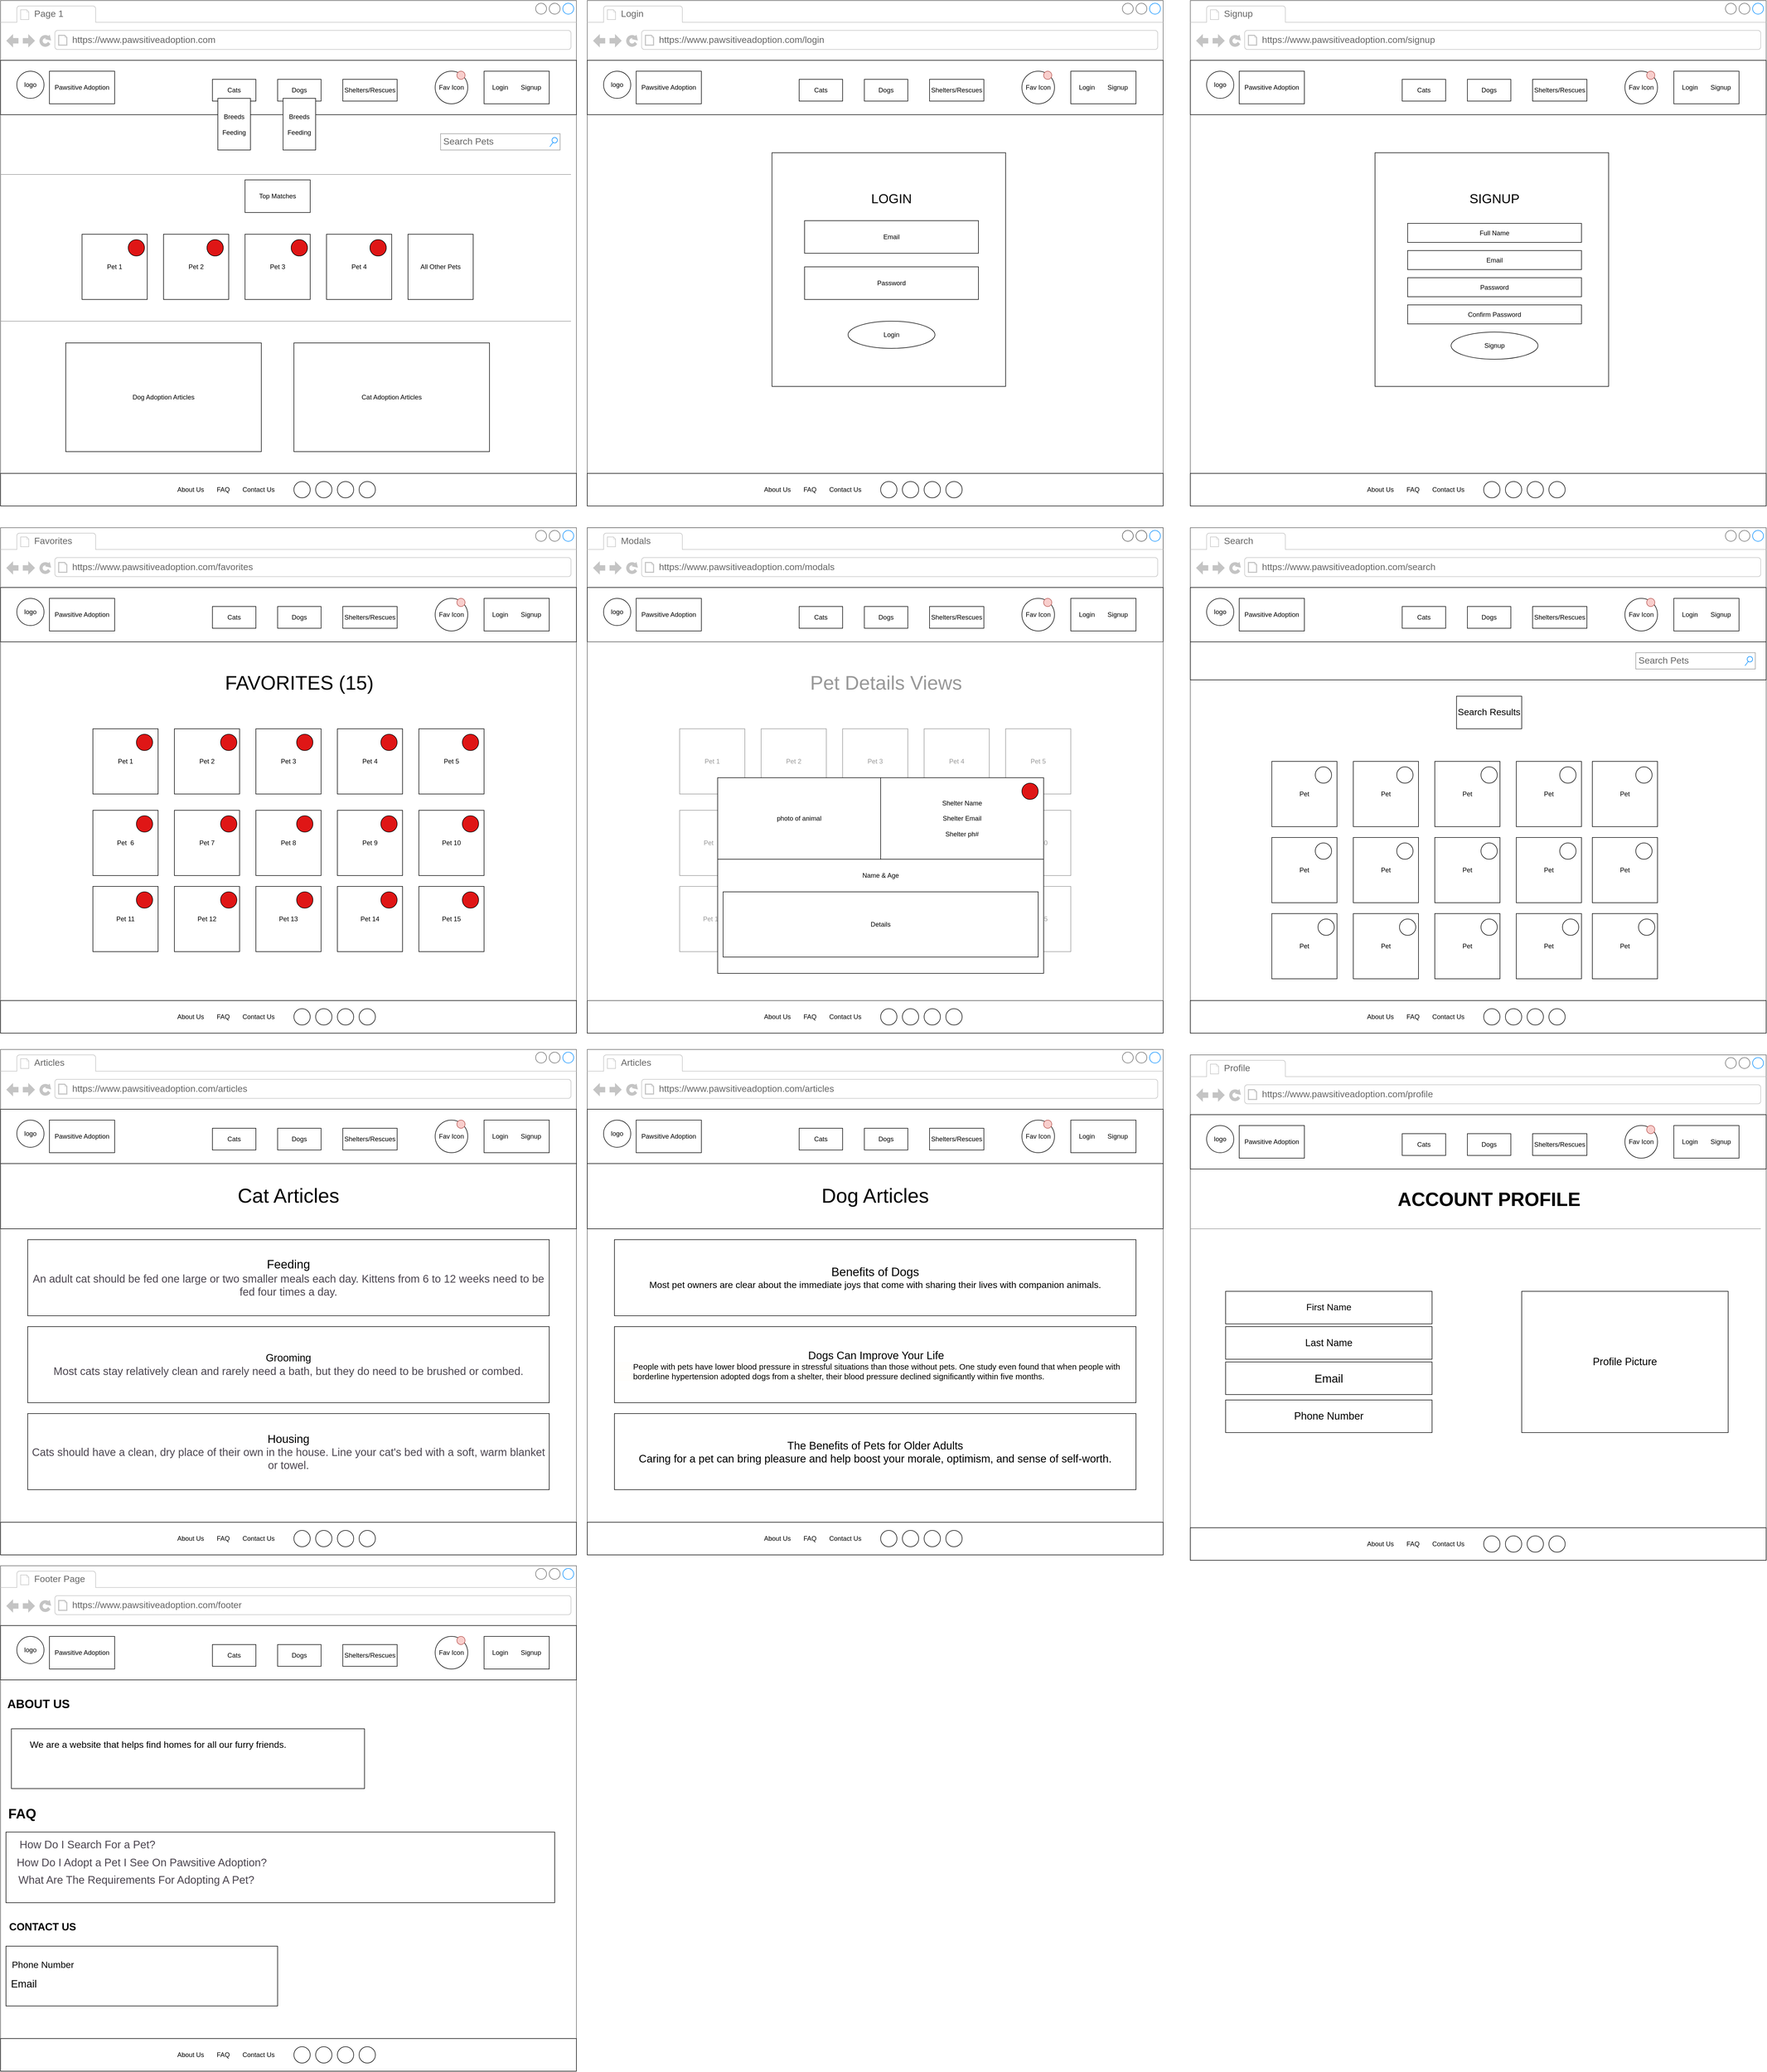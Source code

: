 <mxfile version="22.0.0" type="github">
  <diagram name="Page-1" id="2cc2dc42-3aac-f2a9-1cec-7a8b7cbee084">
    <mxGraphModel dx="1800" dy="1030" grid="1" gridSize="10" guides="1" tooltips="1" connect="1" arrows="1" fold="1" page="1" pageScale="1" pageWidth="1100" pageHeight="850" background="none" math="0" shadow="0">
      <root>
        <mxCell id="0" />
        <mxCell id="1" parent="0" />
        <mxCell id="7026571954dc6520-1" value="" style="strokeWidth=1;shadow=0;dashed=0;align=center;html=1;shape=mxgraph.mockup.containers.browserWindow;rSize=0;strokeColor=#666666;mainText=,;recursiveResize=0;rounded=0;labelBackgroundColor=none;fontFamily=Verdana;fontSize=12" parent="1" vertex="1">
          <mxGeometry x="300" y="20" width="1060" height="930" as="geometry" />
        </mxCell>
        <mxCell id="7026571954dc6520-2" value="Page 1" style="strokeWidth=1;shadow=0;dashed=0;align=center;html=1;shape=mxgraph.mockup.containers.anchor;fontSize=17;fontColor=#666666;align=left;" parent="7026571954dc6520-1" vertex="1">
          <mxGeometry x="60" y="12" width="110" height="26" as="geometry" />
        </mxCell>
        <mxCell id="7026571954dc6520-3" value="https://www.pawsitiveadoption.com" style="strokeWidth=1;shadow=0;dashed=0;align=center;html=1;shape=mxgraph.mockup.containers.anchor;rSize=0;fontSize=17;fontColor=#666666;align=left;" parent="7026571954dc6520-1" vertex="1">
          <mxGeometry x="130" y="60" width="250" height="26" as="geometry" />
        </mxCell>
        <mxCell id="7026571954dc6520-4" value="Website Name" style="text;html=1;points=[];align=left;verticalAlign=top;spacingTop=-4;fontSize=30;fontFamily=Verdana" parent="7026571954dc6520-1" vertex="1">
          <mxGeometry x="410" y="105" width="340" height="50" as="geometry" />
        </mxCell>
        <mxCell id="7026571954dc6520-14" value="Search Pets" style="strokeWidth=1;shadow=0;dashed=0;align=center;html=1;shape=mxgraph.mockup.forms.searchBox;strokeColor=#999999;mainText=;strokeColor2=#008cff;fontColor=#666666;fontSize=17;align=left;spacingLeft=3;rounded=0;labelBackgroundColor=none;" parent="7026571954dc6520-1" vertex="1">
          <mxGeometry x="810" y="245" width="220" height="30" as="geometry" />
        </mxCell>
        <mxCell id="7026571954dc6520-15" value="" style="verticalLabelPosition=bottom;shadow=0;dashed=0;align=center;html=1;verticalAlign=top;strokeWidth=1;shape=mxgraph.mockup.markup.line;strokeColor=#999999;rounded=0;labelBackgroundColor=none;fillColor=#ffffff;fontFamily=Verdana;fontSize=12;fontColor=#000000;" parent="7026571954dc6520-1" vertex="1">
          <mxGeometry y="310" width="1050" height="20" as="geometry" />
        </mxCell>
        <mxCell id="7026571954dc6520-21" value="" style="verticalLabelPosition=bottom;shadow=0;dashed=0;align=center;html=1;verticalAlign=top;strokeWidth=1;shape=mxgraph.mockup.markup.line;strokeColor=#999999;rounded=0;labelBackgroundColor=none;fillColor=#ffffff;fontFamily=Verdana;fontSize=12;fontColor=#000000;" parent="7026571954dc6520-1" vertex="1">
          <mxGeometry y="580" width="1050" height="20" as="geometry" />
        </mxCell>
        <mxCell id="-Bi1-MKPIzFoDd_cCy8i-5" value="" style="rounded=0;whiteSpace=wrap;html=1;" vertex="1" parent="7026571954dc6520-1">
          <mxGeometry y="110" width="1060" height="100" as="geometry" />
        </mxCell>
        <mxCell id="-Bi1-MKPIzFoDd_cCy8i-7" value="Pawsitive Adoption" style="rounded=0;whiteSpace=wrap;html=1;" vertex="1" parent="7026571954dc6520-1">
          <mxGeometry x="90" y="130" width="120" height="60" as="geometry" />
        </mxCell>
        <mxCell id="-Bi1-MKPIzFoDd_cCy8i-9" value="logo" style="ellipse;whiteSpace=wrap;html=1;aspect=fixed;" vertex="1" parent="7026571954dc6520-1">
          <mxGeometry x="30" y="130" width="50" height="50" as="geometry" />
        </mxCell>
        <mxCell id="-Bi1-MKPIzFoDd_cCy8i-11" value="" style="rounded=0;whiteSpace=wrap;html=1;" vertex="1" parent="7026571954dc6520-1">
          <mxGeometry x="890" y="130" width="120" height="60" as="geometry" />
        </mxCell>
        <mxCell id="-Bi1-MKPIzFoDd_cCy8i-12" value="Login&amp;nbsp; &amp;nbsp; &amp;nbsp; &amp;nbsp;Signup" style="text;html=1;strokeColor=none;fillColor=none;align=center;verticalAlign=middle;whiteSpace=wrap;rounded=0;" vertex="1" parent="7026571954dc6520-1">
          <mxGeometry x="900" y="145" width="100" height="30" as="geometry" />
        </mxCell>
        <mxCell id="-Bi1-MKPIzFoDd_cCy8i-13" value="Fav Icon" style="ellipse;whiteSpace=wrap;html=1;aspect=fixed;" vertex="1" parent="7026571954dc6520-1">
          <mxGeometry x="800" y="130" width="60" height="60" as="geometry" />
        </mxCell>
        <mxCell id="-Bi1-MKPIzFoDd_cCy8i-14" value="" style="ellipse;whiteSpace=wrap;html=1;aspect=fixed;fillColor=#f8cecc;strokeColor=#b85450;" vertex="1" parent="7026571954dc6520-1">
          <mxGeometry x="840" y="130" width="15" height="15" as="geometry" />
        </mxCell>
        <mxCell id="-Bi1-MKPIzFoDd_cCy8i-15" value="Cats" style="rounded=0;whiteSpace=wrap;html=1;" vertex="1" parent="7026571954dc6520-1">
          <mxGeometry x="390" y="145" width="80" height="40" as="geometry" />
        </mxCell>
        <mxCell id="-Bi1-MKPIzFoDd_cCy8i-16" value="Dogs" style="rounded=0;whiteSpace=wrap;html=1;" vertex="1" parent="7026571954dc6520-1">
          <mxGeometry x="510" y="145" width="80" height="40" as="geometry" />
        </mxCell>
        <mxCell id="-Bi1-MKPIzFoDd_cCy8i-18" value="Shelters/Rescues" style="rounded=0;whiteSpace=wrap;html=1;" vertex="1" parent="7026571954dc6520-1">
          <mxGeometry x="630" y="145" width="100" height="40" as="geometry" />
        </mxCell>
        <mxCell id="-Bi1-MKPIzFoDd_cCy8i-20" value="Top Matches" style="rounded=0;whiteSpace=wrap;html=1;" vertex="1" parent="7026571954dc6520-1">
          <mxGeometry x="450" y="330" width="120" height="60" as="geometry" />
        </mxCell>
        <mxCell id="-Bi1-MKPIzFoDd_cCy8i-21" value="Pet 1" style="whiteSpace=wrap;html=1;aspect=fixed;" vertex="1" parent="7026571954dc6520-1">
          <mxGeometry x="150" y="430" width="120" height="120" as="geometry" />
        </mxCell>
        <mxCell id="-Bi1-MKPIzFoDd_cCy8i-22" value="Pet 2" style="whiteSpace=wrap;html=1;aspect=fixed;" vertex="1" parent="7026571954dc6520-1">
          <mxGeometry x="300" y="430" width="120" height="120" as="geometry" />
        </mxCell>
        <mxCell id="-Bi1-MKPIzFoDd_cCy8i-23" value="Pet 3" style="whiteSpace=wrap;html=1;aspect=fixed;" vertex="1" parent="7026571954dc6520-1">
          <mxGeometry x="450" y="430" width="120" height="120" as="geometry" />
        </mxCell>
        <mxCell id="-Bi1-MKPIzFoDd_cCy8i-24" value="Pet 4" style="whiteSpace=wrap;html=1;aspect=fixed;" vertex="1" parent="7026571954dc6520-1">
          <mxGeometry x="600" y="430" width="120" height="120" as="geometry" />
        </mxCell>
        <mxCell id="-Bi1-MKPIzFoDd_cCy8i-25" value="All Other Pets" style="whiteSpace=wrap;html=1;aspect=fixed;" vertex="1" parent="7026571954dc6520-1">
          <mxGeometry x="750" y="430" width="120" height="120" as="geometry" />
        </mxCell>
        <mxCell id="-Bi1-MKPIzFoDd_cCy8i-27" value="Dog Adoption Articles" style="rounded=0;whiteSpace=wrap;html=1;" vertex="1" parent="7026571954dc6520-1">
          <mxGeometry x="120" y="630" width="360" height="200" as="geometry" />
        </mxCell>
        <mxCell id="-Bi1-MKPIzFoDd_cCy8i-28" value="Cat Adoption Articles" style="rounded=0;whiteSpace=wrap;html=1;" vertex="1" parent="7026571954dc6520-1">
          <mxGeometry x="540" y="630" width="360" height="200" as="geometry" />
        </mxCell>
        <mxCell id="-Bi1-MKPIzFoDd_cCy8i-29" value="" style="rounded=0;whiteSpace=wrap;html=1;" vertex="1" parent="7026571954dc6520-1">
          <mxGeometry y="870" width="1060" height="60" as="geometry" />
        </mxCell>
        <mxCell id="-Bi1-MKPIzFoDd_cCy8i-30" value="FAQ" style="text;html=1;strokeColor=none;fillColor=none;align=center;verticalAlign=middle;whiteSpace=wrap;rounded=0;" vertex="1" parent="7026571954dc6520-1">
          <mxGeometry x="380" y="885" width="60" height="30" as="geometry" />
        </mxCell>
        <mxCell id="-Bi1-MKPIzFoDd_cCy8i-31" value="About Us" style="text;html=1;strokeColor=none;fillColor=none;align=center;verticalAlign=middle;whiteSpace=wrap;rounded=0;" vertex="1" parent="7026571954dc6520-1">
          <mxGeometry x="320" y="885" width="60" height="30" as="geometry" />
        </mxCell>
        <mxCell id="-Bi1-MKPIzFoDd_cCy8i-32" value="Contact Us" style="text;html=1;strokeColor=none;fillColor=none;align=center;verticalAlign=middle;whiteSpace=wrap;rounded=0;" vertex="1" parent="7026571954dc6520-1">
          <mxGeometry x="440" y="885" width="70" height="30" as="geometry" />
        </mxCell>
        <mxCell id="-Bi1-MKPIzFoDd_cCy8i-33" value="" style="ellipse;whiteSpace=wrap;html=1;aspect=fixed;" vertex="1" parent="7026571954dc6520-1">
          <mxGeometry x="540" y="885" width="30" height="30" as="geometry" />
        </mxCell>
        <mxCell id="-Bi1-MKPIzFoDd_cCy8i-65" value="" style="ellipse;whiteSpace=wrap;html=1;aspect=fixed;" vertex="1" parent="7026571954dc6520-1">
          <mxGeometry x="580" y="885" width="30" height="30" as="geometry" />
        </mxCell>
        <mxCell id="-Bi1-MKPIzFoDd_cCy8i-66" value="" style="ellipse;whiteSpace=wrap;html=1;aspect=fixed;" vertex="1" parent="7026571954dc6520-1">
          <mxGeometry x="620" y="885" width="30" height="30" as="geometry" />
        </mxCell>
        <mxCell id="-Bi1-MKPIzFoDd_cCy8i-67" value="" style="ellipse;whiteSpace=wrap;html=1;aspect=fixed;" vertex="1" parent="7026571954dc6520-1">
          <mxGeometry x="660" y="885" width="30" height="30" as="geometry" />
        </mxCell>
        <mxCell id="-Bi1-MKPIzFoDd_cCy8i-68" value="Breeds&lt;br&gt;&lt;br&gt;Feeding" style="rounded=0;whiteSpace=wrap;html=1;" vertex="1" parent="7026571954dc6520-1">
          <mxGeometry x="400" y="180" width="60" height="95" as="geometry" />
        </mxCell>
        <mxCell id="-Bi1-MKPIzFoDd_cCy8i-69" value="Breeds&lt;br&gt;&lt;br&gt;Feeding" style="rounded=0;whiteSpace=wrap;html=1;" vertex="1" parent="7026571954dc6520-1">
          <mxGeometry x="520" y="180" width="60" height="95" as="geometry" />
        </mxCell>
        <mxCell id="-Bi1-MKPIzFoDd_cCy8i-277" value="" style="ellipse;whiteSpace=wrap;html=1;aspect=fixed;fillColor=#df1616;" vertex="1" parent="7026571954dc6520-1">
          <mxGeometry x="235" y="440" width="30" height="30" as="geometry" />
        </mxCell>
        <mxCell id="-Bi1-MKPIzFoDd_cCy8i-278" value="" style="ellipse;whiteSpace=wrap;html=1;aspect=fixed;" vertex="1" parent="7026571954dc6520-1">
          <mxGeometry x="380" y="440" width="30" height="30" as="geometry" />
        </mxCell>
        <mxCell id="-Bi1-MKPIzFoDd_cCy8i-279" value="" style="ellipse;whiteSpace=wrap;html=1;aspect=fixed;" vertex="1" parent="7026571954dc6520-1">
          <mxGeometry x="535" y="440" width="30" height="30" as="geometry" />
        </mxCell>
        <mxCell id="-Bi1-MKPIzFoDd_cCy8i-280" value="" style="ellipse;whiteSpace=wrap;html=1;aspect=fixed;" vertex="1" parent="7026571954dc6520-1">
          <mxGeometry x="680" y="440" width="30" height="30" as="geometry" />
        </mxCell>
        <mxCell id="-Bi1-MKPIzFoDd_cCy8i-281" value="" style="ellipse;whiteSpace=wrap;html=1;aspect=fixed;fillColor=#df1616;" vertex="1" parent="7026571954dc6520-1">
          <mxGeometry x="380" y="440" width="30" height="30" as="geometry" />
        </mxCell>
        <mxCell id="-Bi1-MKPIzFoDd_cCy8i-282" value="" style="ellipse;whiteSpace=wrap;html=1;aspect=fixed;fillColor=#df1616;" vertex="1" parent="7026571954dc6520-1">
          <mxGeometry x="535" y="440" width="30" height="30" as="geometry" />
        </mxCell>
        <mxCell id="-Bi1-MKPIzFoDd_cCy8i-283" value="" style="ellipse;whiteSpace=wrap;html=1;aspect=fixed;fillColor=#df1616;" vertex="1" parent="7026571954dc6520-1">
          <mxGeometry x="680" y="440" width="30" height="30" as="geometry" />
        </mxCell>
        <mxCell id="-Bi1-MKPIzFoDd_cCy8i-73" value="" style="strokeWidth=1;shadow=0;dashed=0;align=center;html=1;shape=mxgraph.mockup.containers.browserWindow;rSize=0;strokeColor=#666666;mainText=,;recursiveResize=0;rounded=0;labelBackgroundColor=none;fontFamily=Verdana;fontSize=12" vertex="1" parent="1">
          <mxGeometry x="1380" y="20" width="1060" height="930" as="geometry" />
        </mxCell>
        <mxCell id="-Bi1-MKPIzFoDd_cCy8i-74" value="Login" style="strokeWidth=1;shadow=0;dashed=0;align=center;html=1;shape=mxgraph.mockup.containers.anchor;fontSize=17;fontColor=#666666;align=left;" vertex="1" parent="-Bi1-MKPIzFoDd_cCy8i-73">
          <mxGeometry x="60" y="12" width="110" height="26" as="geometry" />
        </mxCell>
        <mxCell id="-Bi1-MKPIzFoDd_cCy8i-75" value="https://www.pawsitiveadoption.com/login" style="strokeWidth=1;shadow=0;dashed=0;align=center;html=1;shape=mxgraph.mockup.containers.anchor;rSize=0;fontSize=17;fontColor=#666666;align=left;" vertex="1" parent="-Bi1-MKPIzFoDd_cCy8i-73">
          <mxGeometry x="130" y="60" width="250" height="26" as="geometry" />
        </mxCell>
        <mxCell id="-Bi1-MKPIzFoDd_cCy8i-76" value="Website Name" style="text;html=1;points=[];align=left;verticalAlign=top;spacingTop=-4;fontSize=30;fontFamily=Verdana" vertex="1" parent="-Bi1-MKPIzFoDd_cCy8i-73">
          <mxGeometry x="410" y="105" width="340" height="50" as="geometry" />
        </mxCell>
        <mxCell id="-Bi1-MKPIzFoDd_cCy8i-80" value="" style="rounded=0;whiteSpace=wrap;html=1;" vertex="1" parent="-Bi1-MKPIzFoDd_cCy8i-73">
          <mxGeometry y="110" width="1060" height="100" as="geometry" />
        </mxCell>
        <mxCell id="-Bi1-MKPIzFoDd_cCy8i-81" value="Pawsitive Adoption" style="rounded=0;whiteSpace=wrap;html=1;" vertex="1" parent="-Bi1-MKPIzFoDd_cCy8i-73">
          <mxGeometry x="90" y="130" width="120" height="60" as="geometry" />
        </mxCell>
        <mxCell id="-Bi1-MKPIzFoDd_cCy8i-82" value="logo" style="ellipse;whiteSpace=wrap;html=1;aspect=fixed;" vertex="1" parent="-Bi1-MKPIzFoDd_cCy8i-73">
          <mxGeometry x="30" y="130" width="50" height="50" as="geometry" />
        </mxCell>
        <mxCell id="-Bi1-MKPIzFoDd_cCy8i-83" value="" style="rounded=0;whiteSpace=wrap;html=1;" vertex="1" parent="-Bi1-MKPIzFoDd_cCy8i-73">
          <mxGeometry x="890" y="130" width="120" height="60" as="geometry" />
        </mxCell>
        <mxCell id="-Bi1-MKPIzFoDd_cCy8i-84" value="Login&amp;nbsp; &amp;nbsp; &amp;nbsp; &amp;nbsp;Signup" style="text;html=1;strokeColor=none;fillColor=none;align=center;verticalAlign=middle;whiteSpace=wrap;rounded=0;" vertex="1" parent="-Bi1-MKPIzFoDd_cCy8i-73">
          <mxGeometry x="900" y="145" width="100" height="30" as="geometry" />
        </mxCell>
        <mxCell id="-Bi1-MKPIzFoDd_cCy8i-85" value="Fav Icon" style="ellipse;whiteSpace=wrap;html=1;aspect=fixed;" vertex="1" parent="-Bi1-MKPIzFoDd_cCy8i-73">
          <mxGeometry x="800" y="130" width="60" height="60" as="geometry" />
        </mxCell>
        <mxCell id="-Bi1-MKPIzFoDd_cCy8i-86" value="" style="ellipse;whiteSpace=wrap;html=1;aspect=fixed;fillColor=#f8cecc;strokeColor=#b85450;" vertex="1" parent="-Bi1-MKPIzFoDd_cCy8i-73">
          <mxGeometry x="840" y="130" width="15" height="15" as="geometry" />
        </mxCell>
        <mxCell id="-Bi1-MKPIzFoDd_cCy8i-87" value="Cats" style="rounded=0;whiteSpace=wrap;html=1;" vertex="1" parent="-Bi1-MKPIzFoDd_cCy8i-73">
          <mxGeometry x="390" y="145" width="80" height="40" as="geometry" />
        </mxCell>
        <mxCell id="-Bi1-MKPIzFoDd_cCy8i-88" value="Dogs" style="rounded=0;whiteSpace=wrap;html=1;" vertex="1" parent="-Bi1-MKPIzFoDd_cCy8i-73">
          <mxGeometry x="510" y="145" width="80" height="40" as="geometry" />
        </mxCell>
        <mxCell id="-Bi1-MKPIzFoDd_cCy8i-89" value="Shelters/Rescues" style="rounded=0;whiteSpace=wrap;html=1;" vertex="1" parent="-Bi1-MKPIzFoDd_cCy8i-73">
          <mxGeometry x="630" y="145" width="100" height="40" as="geometry" />
        </mxCell>
        <mxCell id="-Bi1-MKPIzFoDd_cCy8i-98" value="" style="rounded=0;whiteSpace=wrap;html=1;" vertex="1" parent="-Bi1-MKPIzFoDd_cCy8i-73">
          <mxGeometry y="870" width="1060" height="60" as="geometry" />
        </mxCell>
        <mxCell id="-Bi1-MKPIzFoDd_cCy8i-99" value="FAQ" style="text;html=1;strokeColor=none;fillColor=none;align=center;verticalAlign=middle;whiteSpace=wrap;rounded=0;" vertex="1" parent="-Bi1-MKPIzFoDd_cCy8i-73">
          <mxGeometry x="380" y="885" width="60" height="30" as="geometry" />
        </mxCell>
        <mxCell id="-Bi1-MKPIzFoDd_cCy8i-100" value="About Us" style="text;html=1;strokeColor=none;fillColor=none;align=center;verticalAlign=middle;whiteSpace=wrap;rounded=0;" vertex="1" parent="-Bi1-MKPIzFoDd_cCy8i-73">
          <mxGeometry x="320" y="885" width="60" height="30" as="geometry" />
        </mxCell>
        <mxCell id="-Bi1-MKPIzFoDd_cCy8i-101" value="Contact Us" style="text;html=1;strokeColor=none;fillColor=none;align=center;verticalAlign=middle;whiteSpace=wrap;rounded=0;" vertex="1" parent="-Bi1-MKPIzFoDd_cCy8i-73">
          <mxGeometry x="440" y="885" width="70" height="30" as="geometry" />
        </mxCell>
        <mxCell id="-Bi1-MKPIzFoDd_cCy8i-102" value="" style="ellipse;whiteSpace=wrap;html=1;aspect=fixed;" vertex="1" parent="-Bi1-MKPIzFoDd_cCy8i-73">
          <mxGeometry x="540" y="885" width="30" height="30" as="geometry" />
        </mxCell>
        <mxCell id="-Bi1-MKPIzFoDd_cCy8i-103" value="" style="ellipse;whiteSpace=wrap;html=1;aspect=fixed;" vertex="1" parent="-Bi1-MKPIzFoDd_cCy8i-73">
          <mxGeometry x="580" y="885" width="30" height="30" as="geometry" />
        </mxCell>
        <mxCell id="-Bi1-MKPIzFoDd_cCy8i-104" value="" style="ellipse;whiteSpace=wrap;html=1;aspect=fixed;" vertex="1" parent="-Bi1-MKPIzFoDd_cCy8i-73">
          <mxGeometry x="620" y="885" width="30" height="30" as="geometry" />
        </mxCell>
        <mxCell id="-Bi1-MKPIzFoDd_cCy8i-105" value="" style="ellipse;whiteSpace=wrap;html=1;aspect=fixed;" vertex="1" parent="-Bi1-MKPIzFoDd_cCy8i-73">
          <mxGeometry x="660" y="885" width="30" height="30" as="geometry" />
        </mxCell>
        <mxCell id="-Bi1-MKPIzFoDd_cCy8i-108" value="" style="whiteSpace=wrap;html=1;aspect=fixed;" vertex="1" parent="-Bi1-MKPIzFoDd_cCy8i-73">
          <mxGeometry x="340" y="280" width="430" height="430" as="geometry" />
        </mxCell>
        <mxCell id="-Bi1-MKPIzFoDd_cCy8i-110" value="Email" style="rounded=0;whiteSpace=wrap;html=1;" vertex="1" parent="-Bi1-MKPIzFoDd_cCy8i-73">
          <mxGeometry x="400" y="405" width="320" height="60" as="geometry" />
        </mxCell>
        <mxCell id="-Bi1-MKPIzFoDd_cCy8i-111" value="Password" style="rounded=0;whiteSpace=wrap;html=1;" vertex="1" parent="-Bi1-MKPIzFoDd_cCy8i-73">
          <mxGeometry x="400" y="490" width="320" height="60" as="geometry" />
        </mxCell>
        <mxCell id="-Bi1-MKPIzFoDd_cCy8i-112" value="Login" style="ellipse;whiteSpace=wrap;html=1;" vertex="1" parent="-Bi1-MKPIzFoDd_cCy8i-73">
          <mxGeometry x="480" y="590" width="160" height="50" as="geometry" />
        </mxCell>
        <mxCell id="-Bi1-MKPIzFoDd_cCy8i-113" value="&lt;font style=&quot;font-size: 24px;&quot;&gt;LOGIN&lt;/font&gt;" style="text;html=1;strokeColor=none;fillColor=none;align=center;verticalAlign=middle;whiteSpace=wrap;rounded=0;" vertex="1" parent="-Bi1-MKPIzFoDd_cCy8i-73">
          <mxGeometry x="440" y="310" width="240" height="110" as="geometry" />
        </mxCell>
        <mxCell id="-Bi1-MKPIzFoDd_cCy8i-114" value="" style="strokeWidth=1;shadow=0;dashed=0;align=center;html=1;shape=mxgraph.mockup.containers.browserWindow;rSize=0;strokeColor=#666666;mainText=,;recursiveResize=0;rounded=0;labelBackgroundColor=none;fontFamily=Verdana;fontSize=12" vertex="1" parent="1">
          <mxGeometry x="2490" y="20" width="1060" height="930" as="geometry" />
        </mxCell>
        <mxCell id="-Bi1-MKPIzFoDd_cCy8i-115" value="Signup" style="strokeWidth=1;shadow=0;dashed=0;align=center;html=1;shape=mxgraph.mockup.containers.anchor;fontSize=17;fontColor=#666666;align=left;" vertex="1" parent="-Bi1-MKPIzFoDd_cCy8i-114">
          <mxGeometry x="60" y="12" width="110" height="26" as="geometry" />
        </mxCell>
        <mxCell id="-Bi1-MKPIzFoDd_cCy8i-116" value="https://www.pawsitiveadoption.com/signup" style="strokeWidth=1;shadow=0;dashed=0;align=center;html=1;shape=mxgraph.mockup.containers.anchor;rSize=0;fontSize=17;fontColor=#666666;align=left;" vertex="1" parent="-Bi1-MKPIzFoDd_cCy8i-114">
          <mxGeometry x="130" y="60" width="250" height="26" as="geometry" />
        </mxCell>
        <mxCell id="-Bi1-MKPIzFoDd_cCy8i-117" value="Website Name" style="text;html=1;points=[];align=left;verticalAlign=top;spacingTop=-4;fontSize=30;fontFamily=Verdana" vertex="1" parent="-Bi1-MKPIzFoDd_cCy8i-114">
          <mxGeometry x="410" y="105" width="340" height="50" as="geometry" />
        </mxCell>
        <mxCell id="-Bi1-MKPIzFoDd_cCy8i-118" value="" style="rounded=0;whiteSpace=wrap;html=1;" vertex="1" parent="-Bi1-MKPIzFoDd_cCy8i-114">
          <mxGeometry y="110" width="1060" height="100" as="geometry" />
        </mxCell>
        <mxCell id="-Bi1-MKPIzFoDd_cCy8i-119" value="Pawsitive Adoption" style="rounded=0;whiteSpace=wrap;html=1;" vertex="1" parent="-Bi1-MKPIzFoDd_cCy8i-114">
          <mxGeometry x="90" y="130" width="120" height="60" as="geometry" />
        </mxCell>
        <mxCell id="-Bi1-MKPIzFoDd_cCy8i-120" value="logo" style="ellipse;whiteSpace=wrap;html=1;aspect=fixed;" vertex="1" parent="-Bi1-MKPIzFoDd_cCy8i-114">
          <mxGeometry x="30" y="130" width="50" height="50" as="geometry" />
        </mxCell>
        <mxCell id="-Bi1-MKPIzFoDd_cCy8i-121" value="" style="rounded=0;whiteSpace=wrap;html=1;" vertex="1" parent="-Bi1-MKPIzFoDd_cCy8i-114">
          <mxGeometry x="890" y="130" width="120" height="60" as="geometry" />
        </mxCell>
        <mxCell id="-Bi1-MKPIzFoDd_cCy8i-122" value="Login&amp;nbsp; &amp;nbsp; &amp;nbsp; &amp;nbsp;Signup" style="text;html=1;strokeColor=none;fillColor=none;align=center;verticalAlign=middle;whiteSpace=wrap;rounded=0;" vertex="1" parent="-Bi1-MKPIzFoDd_cCy8i-114">
          <mxGeometry x="900" y="145" width="100" height="30" as="geometry" />
        </mxCell>
        <mxCell id="-Bi1-MKPIzFoDd_cCy8i-123" value="Fav Icon" style="ellipse;whiteSpace=wrap;html=1;aspect=fixed;" vertex="1" parent="-Bi1-MKPIzFoDd_cCy8i-114">
          <mxGeometry x="800" y="130" width="60" height="60" as="geometry" />
        </mxCell>
        <mxCell id="-Bi1-MKPIzFoDd_cCy8i-124" value="" style="ellipse;whiteSpace=wrap;html=1;aspect=fixed;fillColor=#f8cecc;strokeColor=#b85450;" vertex="1" parent="-Bi1-MKPIzFoDd_cCy8i-114">
          <mxGeometry x="840" y="130" width="15" height="15" as="geometry" />
        </mxCell>
        <mxCell id="-Bi1-MKPIzFoDd_cCy8i-125" value="Cats" style="rounded=0;whiteSpace=wrap;html=1;" vertex="1" parent="-Bi1-MKPIzFoDd_cCy8i-114">
          <mxGeometry x="390" y="145" width="80" height="40" as="geometry" />
        </mxCell>
        <mxCell id="-Bi1-MKPIzFoDd_cCy8i-126" value="Dogs" style="rounded=0;whiteSpace=wrap;html=1;" vertex="1" parent="-Bi1-MKPIzFoDd_cCy8i-114">
          <mxGeometry x="510" y="145" width="80" height="40" as="geometry" />
        </mxCell>
        <mxCell id="-Bi1-MKPIzFoDd_cCy8i-127" value="Shelters/Rescues" style="rounded=0;whiteSpace=wrap;html=1;" vertex="1" parent="-Bi1-MKPIzFoDd_cCy8i-114">
          <mxGeometry x="630" y="145" width="100" height="40" as="geometry" />
        </mxCell>
        <mxCell id="-Bi1-MKPIzFoDd_cCy8i-128" value="" style="rounded=0;whiteSpace=wrap;html=1;" vertex="1" parent="-Bi1-MKPIzFoDd_cCy8i-114">
          <mxGeometry y="870" width="1060" height="60" as="geometry" />
        </mxCell>
        <mxCell id="-Bi1-MKPIzFoDd_cCy8i-129" value="FAQ" style="text;html=1;strokeColor=none;fillColor=none;align=center;verticalAlign=middle;whiteSpace=wrap;rounded=0;" vertex="1" parent="-Bi1-MKPIzFoDd_cCy8i-114">
          <mxGeometry x="380" y="885" width="60" height="30" as="geometry" />
        </mxCell>
        <mxCell id="-Bi1-MKPIzFoDd_cCy8i-130" value="About Us" style="text;html=1;strokeColor=none;fillColor=none;align=center;verticalAlign=middle;whiteSpace=wrap;rounded=0;" vertex="1" parent="-Bi1-MKPIzFoDd_cCy8i-114">
          <mxGeometry x="320" y="885" width="60" height="30" as="geometry" />
        </mxCell>
        <mxCell id="-Bi1-MKPIzFoDd_cCy8i-131" value="Contact Us" style="text;html=1;strokeColor=none;fillColor=none;align=center;verticalAlign=middle;whiteSpace=wrap;rounded=0;" vertex="1" parent="-Bi1-MKPIzFoDd_cCy8i-114">
          <mxGeometry x="440" y="885" width="70" height="30" as="geometry" />
        </mxCell>
        <mxCell id="-Bi1-MKPIzFoDd_cCy8i-132" value="" style="ellipse;whiteSpace=wrap;html=1;aspect=fixed;" vertex="1" parent="-Bi1-MKPIzFoDd_cCy8i-114">
          <mxGeometry x="540" y="885" width="30" height="30" as="geometry" />
        </mxCell>
        <mxCell id="-Bi1-MKPIzFoDd_cCy8i-133" value="" style="ellipse;whiteSpace=wrap;html=1;aspect=fixed;" vertex="1" parent="-Bi1-MKPIzFoDd_cCy8i-114">
          <mxGeometry x="580" y="885" width="30" height="30" as="geometry" />
        </mxCell>
        <mxCell id="-Bi1-MKPIzFoDd_cCy8i-134" value="" style="ellipse;whiteSpace=wrap;html=1;aspect=fixed;" vertex="1" parent="-Bi1-MKPIzFoDd_cCy8i-114">
          <mxGeometry x="620" y="885" width="30" height="30" as="geometry" />
        </mxCell>
        <mxCell id="-Bi1-MKPIzFoDd_cCy8i-135" value="" style="ellipse;whiteSpace=wrap;html=1;aspect=fixed;" vertex="1" parent="-Bi1-MKPIzFoDd_cCy8i-114">
          <mxGeometry x="660" y="885" width="30" height="30" as="geometry" />
        </mxCell>
        <mxCell id="-Bi1-MKPIzFoDd_cCy8i-136" value="" style="whiteSpace=wrap;html=1;aspect=fixed;" vertex="1" parent="-Bi1-MKPIzFoDd_cCy8i-114">
          <mxGeometry x="340" y="280" width="430" height="430" as="geometry" />
        </mxCell>
        <mxCell id="-Bi1-MKPIzFoDd_cCy8i-137" value="Email" style="rounded=0;whiteSpace=wrap;html=1;" vertex="1" parent="-Bi1-MKPIzFoDd_cCy8i-114">
          <mxGeometry x="400" y="460" width="320" height="35" as="geometry" />
        </mxCell>
        <mxCell id="-Bi1-MKPIzFoDd_cCy8i-138" value="Password" style="rounded=0;whiteSpace=wrap;html=1;" vertex="1" parent="-Bi1-MKPIzFoDd_cCy8i-114">
          <mxGeometry x="400" y="510" width="320" height="35" as="geometry" />
        </mxCell>
        <mxCell id="-Bi1-MKPIzFoDd_cCy8i-139" value="Signup" style="ellipse;whiteSpace=wrap;html=1;" vertex="1" parent="-Bi1-MKPIzFoDd_cCy8i-114">
          <mxGeometry x="480" y="610" width="160" height="50" as="geometry" />
        </mxCell>
        <mxCell id="-Bi1-MKPIzFoDd_cCy8i-140" value="&lt;font style=&quot;font-size: 24px;&quot;&gt;SIGNUP&lt;/font&gt;" style="text;html=1;strokeColor=none;fillColor=none;align=center;verticalAlign=middle;whiteSpace=wrap;rounded=0;" vertex="1" parent="-Bi1-MKPIzFoDd_cCy8i-114">
          <mxGeometry x="440" y="310" width="240" height="110" as="geometry" />
        </mxCell>
        <mxCell id="-Bi1-MKPIzFoDd_cCy8i-142" value="Confirm Password" style="rounded=0;whiteSpace=wrap;html=1;" vertex="1" parent="-Bi1-MKPIzFoDd_cCy8i-114">
          <mxGeometry x="400" y="560" width="320" height="35" as="geometry" />
        </mxCell>
        <mxCell id="-Bi1-MKPIzFoDd_cCy8i-141" value="Full Name" style="rounded=0;whiteSpace=wrap;html=1;" vertex="1" parent="-Bi1-MKPIzFoDd_cCy8i-114">
          <mxGeometry x="400" y="410" width="320" height="35" as="geometry" />
        </mxCell>
        <mxCell id="-Bi1-MKPIzFoDd_cCy8i-143" value="" style="strokeWidth=1;shadow=0;dashed=0;align=center;html=1;shape=mxgraph.mockup.containers.browserWindow;rSize=0;strokeColor=#666666;mainText=,;recursiveResize=0;rounded=0;labelBackgroundColor=none;fontFamily=Verdana;fontSize=12" vertex="1" parent="1">
          <mxGeometry x="300" y="990" width="1060" height="930" as="geometry" />
        </mxCell>
        <mxCell id="-Bi1-MKPIzFoDd_cCy8i-144" value="Favorites" style="strokeWidth=1;shadow=0;dashed=0;align=center;html=1;shape=mxgraph.mockup.containers.anchor;fontSize=17;fontColor=#666666;align=left;" vertex="1" parent="-Bi1-MKPIzFoDd_cCy8i-143">
          <mxGeometry x="60" y="12" width="110" height="26" as="geometry" />
        </mxCell>
        <mxCell id="-Bi1-MKPIzFoDd_cCy8i-145" value="https://www.pawsitiveadoption.com/favorites" style="strokeWidth=1;shadow=0;dashed=0;align=center;html=1;shape=mxgraph.mockup.containers.anchor;rSize=0;fontSize=17;fontColor=#666666;align=left;" vertex="1" parent="-Bi1-MKPIzFoDd_cCy8i-143">
          <mxGeometry x="130" y="60" width="250" height="26" as="geometry" />
        </mxCell>
        <mxCell id="-Bi1-MKPIzFoDd_cCy8i-146" value="Website Name" style="text;html=1;points=[];align=left;verticalAlign=top;spacingTop=-4;fontSize=30;fontFamily=Verdana" vertex="1" parent="-Bi1-MKPIzFoDd_cCy8i-143">
          <mxGeometry x="410" y="105" width="340" height="50" as="geometry" />
        </mxCell>
        <mxCell id="-Bi1-MKPIzFoDd_cCy8i-150" value="" style="rounded=0;whiteSpace=wrap;html=1;" vertex="1" parent="-Bi1-MKPIzFoDd_cCy8i-143">
          <mxGeometry y="110" width="1060" height="100" as="geometry" />
        </mxCell>
        <mxCell id="-Bi1-MKPIzFoDd_cCy8i-151" value="Pawsitive Adoption" style="rounded=0;whiteSpace=wrap;html=1;" vertex="1" parent="-Bi1-MKPIzFoDd_cCy8i-143">
          <mxGeometry x="90" y="130" width="120" height="60" as="geometry" />
        </mxCell>
        <mxCell id="-Bi1-MKPIzFoDd_cCy8i-152" value="logo" style="ellipse;whiteSpace=wrap;html=1;aspect=fixed;" vertex="1" parent="-Bi1-MKPIzFoDd_cCy8i-143">
          <mxGeometry x="30" y="130" width="50" height="50" as="geometry" />
        </mxCell>
        <mxCell id="-Bi1-MKPIzFoDd_cCy8i-153" value="" style="rounded=0;whiteSpace=wrap;html=1;" vertex="1" parent="-Bi1-MKPIzFoDd_cCy8i-143">
          <mxGeometry x="890" y="130" width="120" height="60" as="geometry" />
        </mxCell>
        <mxCell id="-Bi1-MKPIzFoDd_cCy8i-154" value="Login&amp;nbsp; &amp;nbsp; &amp;nbsp; &amp;nbsp;Signup" style="text;html=1;strokeColor=none;fillColor=none;align=center;verticalAlign=middle;whiteSpace=wrap;rounded=0;" vertex="1" parent="-Bi1-MKPIzFoDd_cCy8i-143">
          <mxGeometry x="900" y="145" width="100" height="30" as="geometry" />
        </mxCell>
        <mxCell id="-Bi1-MKPIzFoDd_cCy8i-155" value="Fav Icon" style="ellipse;whiteSpace=wrap;html=1;aspect=fixed;" vertex="1" parent="-Bi1-MKPIzFoDd_cCy8i-143">
          <mxGeometry x="800" y="130" width="60" height="60" as="geometry" />
        </mxCell>
        <mxCell id="-Bi1-MKPIzFoDd_cCy8i-156" value="" style="ellipse;whiteSpace=wrap;html=1;aspect=fixed;fillColor=#f8cecc;strokeColor=#b85450;" vertex="1" parent="-Bi1-MKPIzFoDd_cCy8i-143">
          <mxGeometry x="840" y="130" width="15" height="15" as="geometry" />
        </mxCell>
        <mxCell id="-Bi1-MKPIzFoDd_cCy8i-157" value="Cats" style="rounded=0;whiteSpace=wrap;html=1;" vertex="1" parent="-Bi1-MKPIzFoDd_cCy8i-143">
          <mxGeometry x="390" y="145" width="80" height="40" as="geometry" />
        </mxCell>
        <mxCell id="-Bi1-MKPIzFoDd_cCy8i-158" value="Dogs" style="rounded=0;whiteSpace=wrap;html=1;" vertex="1" parent="-Bi1-MKPIzFoDd_cCy8i-143">
          <mxGeometry x="510" y="145" width="80" height="40" as="geometry" />
        </mxCell>
        <mxCell id="-Bi1-MKPIzFoDd_cCy8i-159" value="Shelters/Rescues" style="rounded=0;whiteSpace=wrap;html=1;" vertex="1" parent="-Bi1-MKPIzFoDd_cCy8i-143">
          <mxGeometry x="630" y="145" width="100" height="40" as="geometry" />
        </mxCell>
        <mxCell id="-Bi1-MKPIzFoDd_cCy8i-161" value="Pet 1" style="whiteSpace=wrap;html=1;aspect=fixed;" vertex="1" parent="-Bi1-MKPIzFoDd_cCy8i-143">
          <mxGeometry x="170" y="370" width="120" height="120" as="geometry" />
        </mxCell>
        <mxCell id="-Bi1-MKPIzFoDd_cCy8i-162" value="Pet 2" style="whiteSpace=wrap;html=1;aspect=fixed;" vertex="1" parent="-Bi1-MKPIzFoDd_cCy8i-143">
          <mxGeometry x="320" y="370" width="120" height="120" as="geometry" />
        </mxCell>
        <mxCell id="-Bi1-MKPIzFoDd_cCy8i-163" value="Pet 3" style="whiteSpace=wrap;html=1;aspect=fixed;" vertex="1" parent="-Bi1-MKPIzFoDd_cCy8i-143">
          <mxGeometry x="470" y="370" width="120" height="120" as="geometry" />
        </mxCell>
        <mxCell id="-Bi1-MKPIzFoDd_cCy8i-164" value="Pet 4" style="whiteSpace=wrap;html=1;aspect=fixed;" vertex="1" parent="-Bi1-MKPIzFoDd_cCy8i-143">
          <mxGeometry x="620" y="370" width="120" height="120" as="geometry" />
        </mxCell>
        <mxCell id="-Bi1-MKPIzFoDd_cCy8i-165" value="Pet 5" style="whiteSpace=wrap;html=1;aspect=fixed;" vertex="1" parent="-Bi1-MKPIzFoDd_cCy8i-143">
          <mxGeometry x="770" y="370" width="120" height="120" as="geometry" />
        </mxCell>
        <mxCell id="-Bi1-MKPIzFoDd_cCy8i-168" value="" style="rounded=0;whiteSpace=wrap;html=1;" vertex="1" parent="-Bi1-MKPIzFoDd_cCy8i-143">
          <mxGeometry y="870" width="1060" height="60" as="geometry" />
        </mxCell>
        <mxCell id="-Bi1-MKPIzFoDd_cCy8i-169" value="FAQ" style="text;html=1;strokeColor=none;fillColor=none;align=center;verticalAlign=middle;whiteSpace=wrap;rounded=0;" vertex="1" parent="-Bi1-MKPIzFoDd_cCy8i-143">
          <mxGeometry x="380" y="885" width="60" height="30" as="geometry" />
        </mxCell>
        <mxCell id="-Bi1-MKPIzFoDd_cCy8i-170" value="About Us" style="text;html=1;strokeColor=none;fillColor=none;align=center;verticalAlign=middle;whiteSpace=wrap;rounded=0;" vertex="1" parent="-Bi1-MKPIzFoDd_cCy8i-143">
          <mxGeometry x="320" y="885" width="60" height="30" as="geometry" />
        </mxCell>
        <mxCell id="-Bi1-MKPIzFoDd_cCy8i-171" value="Contact Us" style="text;html=1;strokeColor=none;fillColor=none;align=center;verticalAlign=middle;whiteSpace=wrap;rounded=0;" vertex="1" parent="-Bi1-MKPIzFoDd_cCy8i-143">
          <mxGeometry x="440" y="885" width="70" height="30" as="geometry" />
        </mxCell>
        <mxCell id="-Bi1-MKPIzFoDd_cCy8i-172" value="" style="ellipse;whiteSpace=wrap;html=1;aspect=fixed;" vertex="1" parent="-Bi1-MKPIzFoDd_cCy8i-143">
          <mxGeometry x="540" y="885" width="30" height="30" as="geometry" />
        </mxCell>
        <mxCell id="-Bi1-MKPIzFoDd_cCy8i-173" value="" style="ellipse;whiteSpace=wrap;html=1;aspect=fixed;" vertex="1" parent="-Bi1-MKPIzFoDd_cCy8i-143">
          <mxGeometry x="580" y="885" width="30" height="30" as="geometry" />
        </mxCell>
        <mxCell id="-Bi1-MKPIzFoDd_cCy8i-174" value="" style="ellipse;whiteSpace=wrap;html=1;aspect=fixed;" vertex="1" parent="-Bi1-MKPIzFoDd_cCy8i-143">
          <mxGeometry x="620" y="885" width="30" height="30" as="geometry" />
        </mxCell>
        <mxCell id="-Bi1-MKPIzFoDd_cCy8i-175" value="" style="ellipse;whiteSpace=wrap;html=1;aspect=fixed;" vertex="1" parent="-Bi1-MKPIzFoDd_cCy8i-143">
          <mxGeometry x="660" y="885" width="30" height="30" as="geometry" />
        </mxCell>
        <mxCell id="-Bi1-MKPIzFoDd_cCy8i-178" value="Pet&amp;nbsp; 6" style="whiteSpace=wrap;html=1;aspect=fixed;" vertex="1" parent="-Bi1-MKPIzFoDd_cCy8i-143">
          <mxGeometry x="170" y="520" width="120" height="120" as="geometry" />
        </mxCell>
        <mxCell id="-Bi1-MKPIzFoDd_cCy8i-179" value="Pet 7" style="whiteSpace=wrap;html=1;aspect=fixed;" vertex="1" parent="-Bi1-MKPIzFoDd_cCy8i-143">
          <mxGeometry x="320" y="520" width="120" height="120" as="geometry" />
        </mxCell>
        <mxCell id="-Bi1-MKPIzFoDd_cCy8i-180" value="Pet 8" style="whiteSpace=wrap;html=1;aspect=fixed;" vertex="1" parent="-Bi1-MKPIzFoDd_cCy8i-143">
          <mxGeometry x="470" y="520" width="120" height="120" as="geometry" />
        </mxCell>
        <mxCell id="-Bi1-MKPIzFoDd_cCy8i-181" value="Pet 9" style="whiteSpace=wrap;html=1;aspect=fixed;" vertex="1" parent="-Bi1-MKPIzFoDd_cCy8i-143">
          <mxGeometry x="620" y="520" width="120" height="120" as="geometry" />
        </mxCell>
        <mxCell id="-Bi1-MKPIzFoDd_cCy8i-182" value="Pet 10" style="whiteSpace=wrap;html=1;aspect=fixed;" vertex="1" parent="-Bi1-MKPIzFoDd_cCy8i-143">
          <mxGeometry x="770" y="520" width="120" height="120" as="geometry" />
        </mxCell>
        <mxCell id="-Bi1-MKPIzFoDd_cCy8i-183" value="Pet 11" style="whiteSpace=wrap;html=1;aspect=fixed;" vertex="1" parent="-Bi1-MKPIzFoDd_cCy8i-143">
          <mxGeometry x="170" y="660" width="120" height="120" as="geometry" />
        </mxCell>
        <mxCell id="-Bi1-MKPIzFoDd_cCy8i-184" value="Pet 12" style="whiteSpace=wrap;html=1;aspect=fixed;" vertex="1" parent="-Bi1-MKPIzFoDd_cCy8i-143">
          <mxGeometry x="320" y="660" width="120" height="120" as="geometry" />
        </mxCell>
        <mxCell id="-Bi1-MKPIzFoDd_cCy8i-185" value="Pet 13" style="whiteSpace=wrap;html=1;aspect=fixed;" vertex="1" parent="-Bi1-MKPIzFoDd_cCy8i-143">
          <mxGeometry x="470" y="660" width="120" height="120" as="geometry" />
        </mxCell>
        <mxCell id="-Bi1-MKPIzFoDd_cCy8i-186" value="Pet 14" style="whiteSpace=wrap;html=1;aspect=fixed;" vertex="1" parent="-Bi1-MKPIzFoDd_cCy8i-143">
          <mxGeometry x="620" y="660" width="120" height="120" as="geometry" />
        </mxCell>
        <mxCell id="-Bi1-MKPIzFoDd_cCy8i-187" value="Pet 15" style="whiteSpace=wrap;html=1;aspect=fixed;" vertex="1" parent="-Bi1-MKPIzFoDd_cCy8i-143">
          <mxGeometry x="770" y="660" width="120" height="120" as="geometry" />
        </mxCell>
        <mxCell id="-Bi1-MKPIzFoDd_cCy8i-188" value="&lt;font style=&quot;font-size: 36px;&quot;&gt;FAVORITES (15)&lt;/font&gt;" style="text;html=1;strokeColor=none;fillColor=none;align=center;verticalAlign=middle;whiteSpace=wrap;rounded=0;" vertex="1" parent="-Bi1-MKPIzFoDd_cCy8i-143">
          <mxGeometry x="375" y="270" width="350" height="30" as="geometry" />
        </mxCell>
        <mxCell id="-Bi1-MKPIzFoDd_cCy8i-298" value="" style="ellipse;whiteSpace=wrap;html=1;aspect=fixed;fillColor=#df1616;" vertex="1" parent="-Bi1-MKPIzFoDd_cCy8i-143">
          <mxGeometry x="250" y="380" width="30" height="30" as="geometry" />
        </mxCell>
        <mxCell id="-Bi1-MKPIzFoDd_cCy8i-297" value="" style="ellipse;whiteSpace=wrap;html=1;aspect=fixed;fillColor=#df1616;" vertex="1" parent="-Bi1-MKPIzFoDd_cCy8i-143">
          <mxGeometry x="405" y="380" width="30" height="30" as="geometry" />
        </mxCell>
        <mxCell id="-Bi1-MKPIzFoDd_cCy8i-299" value="" style="ellipse;whiteSpace=wrap;html=1;aspect=fixed;fillColor=#df1616;" vertex="1" parent="-Bi1-MKPIzFoDd_cCy8i-143">
          <mxGeometry x="545" y="380" width="30" height="30" as="geometry" />
        </mxCell>
        <mxCell id="-Bi1-MKPIzFoDd_cCy8i-300" value="" style="ellipse;whiteSpace=wrap;html=1;aspect=fixed;fillColor=#df1616;" vertex="1" parent="-Bi1-MKPIzFoDd_cCy8i-143">
          <mxGeometry x="700" y="380" width="30" height="30" as="geometry" />
        </mxCell>
        <mxCell id="-Bi1-MKPIzFoDd_cCy8i-303" value="" style="ellipse;whiteSpace=wrap;html=1;aspect=fixed;fillColor=#df1616;" vertex="1" parent="-Bi1-MKPIzFoDd_cCy8i-143">
          <mxGeometry x="850" y="380" width="30" height="30" as="geometry" />
        </mxCell>
        <mxCell id="-Bi1-MKPIzFoDd_cCy8i-304" value="" style="ellipse;whiteSpace=wrap;html=1;aspect=fixed;fillColor=#df1616;" vertex="1" parent="-Bi1-MKPIzFoDd_cCy8i-143">
          <mxGeometry x="250" y="530" width="30" height="30" as="geometry" />
        </mxCell>
        <mxCell id="-Bi1-MKPIzFoDd_cCy8i-305" value="" style="ellipse;whiteSpace=wrap;html=1;aspect=fixed;fillColor=#df1616;" vertex="1" parent="-Bi1-MKPIzFoDd_cCy8i-143">
          <mxGeometry x="405" y="530" width="30" height="30" as="geometry" />
        </mxCell>
        <mxCell id="-Bi1-MKPIzFoDd_cCy8i-306" value="" style="ellipse;whiteSpace=wrap;html=1;aspect=fixed;fillColor=#df1616;" vertex="1" parent="-Bi1-MKPIzFoDd_cCy8i-143">
          <mxGeometry x="545" y="530" width="30" height="30" as="geometry" />
        </mxCell>
        <mxCell id="-Bi1-MKPIzFoDd_cCy8i-307" value="" style="ellipse;whiteSpace=wrap;html=1;aspect=fixed;fillColor=#df1616;" vertex="1" parent="-Bi1-MKPIzFoDd_cCy8i-143">
          <mxGeometry x="700" y="530" width="30" height="30" as="geometry" />
        </mxCell>
        <mxCell id="-Bi1-MKPIzFoDd_cCy8i-308" value="" style="ellipse;whiteSpace=wrap;html=1;aspect=fixed;fillColor=#df1616;" vertex="1" parent="-Bi1-MKPIzFoDd_cCy8i-143">
          <mxGeometry x="850" y="530" width="30" height="30" as="geometry" />
        </mxCell>
        <mxCell id="-Bi1-MKPIzFoDd_cCy8i-309" value="" style="ellipse;whiteSpace=wrap;html=1;aspect=fixed;fillColor=#df1616;" vertex="1" parent="-Bi1-MKPIzFoDd_cCy8i-143">
          <mxGeometry x="250" y="670" width="30" height="30" as="geometry" />
        </mxCell>
        <mxCell id="-Bi1-MKPIzFoDd_cCy8i-310" value="" style="ellipse;whiteSpace=wrap;html=1;aspect=fixed;fillColor=#df1616;" vertex="1" parent="-Bi1-MKPIzFoDd_cCy8i-143">
          <mxGeometry x="405" y="670" width="30" height="30" as="geometry" />
        </mxCell>
        <mxCell id="-Bi1-MKPIzFoDd_cCy8i-311" value="" style="ellipse;whiteSpace=wrap;html=1;aspect=fixed;fillColor=#df1616;" vertex="1" parent="-Bi1-MKPIzFoDd_cCy8i-143">
          <mxGeometry x="545" y="670" width="30" height="30" as="geometry" />
        </mxCell>
        <mxCell id="-Bi1-MKPIzFoDd_cCy8i-312" value="" style="ellipse;whiteSpace=wrap;html=1;aspect=fixed;fillColor=#df1616;" vertex="1" parent="-Bi1-MKPIzFoDd_cCy8i-143">
          <mxGeometry x="700" y="670" width="30" height="30" as="geometry" />
        </mxCell>
        <mxCell id="-Bi1-MKPIzFoDd_cCy8i-313" value="" style="ellipse;whiteSpace=wrap;html=1;aspect=fixed;fillColor=#df1616;" vertex="1" parent="-Bi1-MKPIzFoDd_cCy8i-143">
          <mxGeometry x="850" y="670" width="30" height="30" as="geometry" />
        </mxCell>
        <mxCell id="-Bi1-MKPIzFoDd_cCy8i-190" value="" style="strokeWidth=1;shadow=0;dashed=0;align=center;html=1;shape=mxgraph.mockup.containers.browserWindow;rSize=0;strokeColor=#4D4D4D;mainText=,;recursiveResize=0;rounded=0;labelBackgroundColor=none;fontFamily=Verdana;fontSize=12;" vertex="1" parent="1">
          <mxGeometry x="1380" y="990" width="1060" height="930" as="geometry" />
        </mxCell>
        <mxCell id="-Bi1-MKPIzFoDd_cCy8i-191" value="Modals" style="strokeWidth=1;shadow=0;dashed=0;align=center;html=1;shape=mxgraph.mockup.containers.anchor;fontSize=17;fontColor=#666666;align=left;" vertex="1" parent="-Bi1-MKPIzFoDd_cCy8i-190">
          <mxGeometry x="60" y="12" width="110" height="26" as="geometry" />
        </mxCell>
        <mxCell id="-Bi1-MKPIzFoDd_cCy8i-192" value="https://www.pawsitiveadoption.com/modals" style="strokeWidth=1;shadow=0;dashed=0;align=center;html=1;shape=mxgraph.mockup.containers.anchor;rSize=0;fontSize=17;fontColor=#666666;align=left;" vertex="1" parent="-Bi1-MKPIzFoDd_cCy8i-190">
          <mxGeometry x="130" y="60" width="250" height="26" as="geometry" />
        </mxCell>
        <mxCell id="-Bi1-MKPIzFoDd_cCy8i-193" value="Website Name" style="text;html=1;points=[];align=left;verticalAlign=top;spacingTop=-4;fontSize=30;fontFamily=Verdana" vertex="1" parent="-Bi1-MKPIzFoDd_cCy8i-190">
          <mxGeometry x="410" y="105" width="340" height="50" as="geometry" />
        </mxCell>
        <mxCell id="-Bi1-MKPIzFoDd_cCy8i-194" value="" style="rounded=0;whiteSpace=wrap;html=1;" vertex="1" parent="-Bi1-MKPIzFoDd_cCy8i-190">
          <mxGeometry y="110" width="1060" height="100" as="geometry" />
        </mxCell>
        <mxCell id="-Bi1-MKPIzFoDd_cCy8i-195" value="Pawsitive Adoption" style="rounded=0;whiteSpace=wrap;html=1;" vertex="1" parent="-Bi1-MKPIzFoDd_cCy8i-190">
          <mxGeometry x="90" y="130" width="120" height="60" as="geometry" />
        </mxCell>
        <mxCell id="-Bi1-MKPIzFoDd_cCy8i-196" value="logo" style="ellipse;whiteSpace=wrap;html=1;aspect=fixed;" vertex="1" parent="-Bi1-MKPIzFoDd_cCy8i-190">
          <mxGeometry x="30" y="130" width="50" height="50" as="geometry" />
        </mxCell>
        <mxCell id="-Bi1-MKPIzFoDd_cCy8i-197" value="" style="rounded=0;whiteSpace=wrap;html=1;" vertex="1" parent="-Bi1-MKPIzFoDd_cCy8i-190">
          <mxGeometry x="890" y="130" width="120" height="60" as="geometry" />
        </mxCell>
        <mxCell id="-Bi1-MKPIzFoDd_cCy8i-198" value="Login&amp;nbsp; &amp;nbsp; &amp;nbsp; &amp;nbsp;Signup" style="text;html=1;strokeColor=none;fillColor=none;align=center;verticalAlign=middle;whiteSpace=wrap;rounded=0;" vertex="1" parent="-Bi1-MKPIzFoDd_cCy8i-190">
          <mxGeometry x="900" y="145" width="100" height="30" as="geometry" />
        </mxCell>
        <mxCell id="-Bi1-MKPIzFoDd_cCy8i-199" value="Fav Icon" style="ellipse;whiteSpace=wrap;html=1;aspect=fixed;" vertex="1" parent="-Bi1-MKPIzFoDd_cCy8i-190">
          <mxGeometry x="800" y="130" width="60" height="60" as="geometry" />
        </mxCell>
        <mxCell id="-Bi1-MKPIzFoDd_cCy8i-200" value="" style="ellipse;whiteSpace=wrap;html=1;aspect=fixed;fillColor=#f8cecc;strokeColor=#b85450;" vertex="1" parent="-Bi1-MKPIzFoDd_cCy8i-190">
          <mxGeometry x="840" y="130" width="15" height="15" as="geometry" />
        </mxCell>
        <mxCell id="-Bi1-MKPIzFoDd_cCy8i-201" value="Cats" style="rounded=0;whiteSpace=wrap;html=1;" vertex="1" parent="-Bi1-MKPIzFoDd_cCy8i-190">
          <mxGeometry x="390" y="145" width="80" height="40" as="geometry" />
        </mxCell>
        <mxCell id="-Bi1-MKPIzFoDd_cCy8i-202" value="Dogs" style="rounded=0;whiteSpace=wrap;html=1;" vertex="1" parent="-Bi1-MKPIzFoDd_cCy8i-190">
          <mxGeometry x="510" y="145" width="80" height="40" as="geometry" />
        </mxCell>
        <mxCell id="-Bi1-MKPIzFoDd_cCy8i-203" value="Shelters/Rescues" style="rounded=0;whiteSpace=wrap;html=1;" vertex="1" parent="-Bi1-MKPIzFoDd_cCy8i-190">
          <mxGeometry x="630" y="145" width="100" height="40" as="geometry" />
        </mxCell>
        <mxCell id="-Bi1-MKPIzFoDd_cCy8i-204" value="Pet 1" style="whiteSpace=wrap;html=1;aspect=fixed;" vertex="1" parent="-Bi1-MKPIzFoDd_cCy8i-190">
          <mxGeometry x="170" y="370" width="120" height="120" as="geometry" />
        </mxCell>
        <mxCell id="-Bi1-MKPIzFoDd_cCy8i-205" value="Pet 2" style="whiteSpace=wrap;html=1;aspect=fixed;" vertex="1" parent="-Bi1-MKPIzFoDd_cCy8i-190">
          <mxGeometry x="320" y="370" width="120" height="120" as="geometry" />
        </mxCell>
        <mxCell id="-Bi1-MKPIzFoDd_cCy8i-206" value="Pet 3" style="whiteSpace=wrap;html=1;aspect=fixed;" vertex="1" parent="-Bi1-MKPIzFoDd_cCy8i-190">
          <mxGeometry x="470" y="370" width="120" height="120" as="geometry" />
        </mxCell>
        <mxCell id="-Bi1-MKPIzFoDd_cCy8i-207" value="Pet 4" style="whiteSpace=wrap;html=1;aspect=fixed;" vertex="1" parent="-Bi1-MKPIzFoDd_cCy8i-190">
          <mxGeometry x="620" y="370" width="120" height="120" as="geometry" />
        </mxCell>
        <mxCell id="-Bi1-MKPIzFoDd_cCy8i-208" value="Pet 5" style="whiteSpace=wrap;html=1;aspect=fixed;" vertex="1" parent="-Bi1-MKPIzFoDd_cCy8i-190">
          <mxGeometry x="770" y="370" width="120" height="120" as="geometry" />
        </mxCell>
        <mxCell id="-Bi1-MKPIzFoDd_cCy8i-209" value="" style="rounded=0;whiteSpace=wrap;html=1;" vertex="1" parent="-Bi1-MKPIzFoDd_cCy8i-190">
          <mxGeometry y="870" width="1060" height="60" as="geometry" />
        </mxCell>
        <mxCell id="-Bi1-MKPIzFoDd_cCy8i-210" value="FAQ" style="text;html=1;strokeColor=none;fillColor=none;align=center;verticalAlign=middle;whiteSpace=wrap;rounded=0;" vertex="1" parent="-Bi1-MKPIzFoDd_cCy8i-190">
          <mxGeometry x="380" y="885" width="60" height="30" as="geometry" />
        </mxCell>
        <mxCell id="-Bi1-MKPIzFoDd_cCy8i-211" value="About Us" style="text;html=1;strokeColor=none;fillColor=none;align=center;verticalAlign=middle;whiteSpace=wrap;rounded=0;" vertex="1" parent="-Bi1-MKPIzFoDd_cCy8i-190">
          <mxGeometry x="320" y="885" width="60" height="30" as="geometry" />
        </mxCell>
        <mxCell id="-Bi1-MKPIzFoDd_cCy8i-212" value="Contact Us" style="text;html=1;strokeColor=none;fillColor=none;align=center;verticalAlign=middle;whiteSpace=wrap;rounded=0;" vertex="1" parent="-Bi1-MKPIzFoDd_cCy8i-190">
          <mxGeometry x="440" y="885" width="70" height="30" as="geometry" />
        </mxCell>
        <mxCell id="-Bi1-MKPIzFoDd_cCy8i-213" value="" style="ellipse;whiteSpace=wrap;html=1;aspect=fixed;" vertex="1" parent="-Bi1-MKPIzFoDd_cCy8i-190">
          <mxGeometry x="540" y="885" width="30" height="30" as="geometry" />
        </mxCell>
        <mxCell id="-Bi1-MKPIzFoDd_cCy8i-214" value="" style="ellipse;whiteSpace=wrap;html=1;aspect=fixed;" vertex="1" parent="-Bi1-MKPIzFoDd_cCy8i-190">
          <mxGeometry x="580" y="885" width="30" height="30" as="geometry" />
        </mxCell>
        <mxCell id="-Bi1-MKPIzFoDd_cCy8i-215" value="" style="ellipse;whiteSpace=wrap;html=1;aspect=fixed;" vertex="1" parent="-Bi1-MKPIzFoDd_cCy8i-190">
          <mxGeometry x="620" y="885" width="30" height="30" as="geometry" />
        </mxCell>
        <mxCell id="-Bi1-MKPIzFoDd_cCy8i-216" value="" style="ellipse;whiteSpace=wrap;html=1;aspect=fixed;" vertex="1" parent="-Bi1-MKPIzFoDd_cCy8i-190">
          <mxGeometry x="660" y="885" width="30" height="30" as="geometry" />
        </mxCell>
        <mxCell id="-Bi1-MKPIzFoDd_cCy8i-217" value="Pet&amp;nbsp; 6" style="whiteSpace=wrap;html=1;aspect=fixed;" vertex="1" parent="-Bi1-MKPIzFoDd_cCy8i-190">
          <mxGeometry x="170" y="520" width="120" height="120" as="geometry" />
        </mxCell>
        <mxCell id="-Bi1-MKPIzFoDd_cCy8i-218" value="Pet 7" style="whiteSpace=wrap;html=1;aspect=fixed;" vertex="1" parent="-Bi1-MKPIzFoDd_cCy8i-190">
          <mxGeometry x="320" y="520" width="120" height="120" as="geometry" />
        </mxCell>
        <mxCell id="-Bi1-MKPIzFoDd_cCy8i-219" value="Pet 8" style="whiteSpace=wrap;html=1;aspect=fixed;" vertex="1" parent="-Bi1-MKPIzFoDd_cCy8i-190">
          <mxGeometry x="470" y="520" width="120" height="120" as="geometry" />
        </mxCell>
        <mxCell id="-Bi1-MKPIzFoDd_cCy8i-220" value="Pet 9" style="whiteSpace=wrap;html=1;aspect=fixed;" vertex="1" parent="-Bi1-MKPIzFoDd_cCy8i-190">
          <mxGeometry x="620" y="520" width="120" height="120" as="geometry" />
        </mxCell>
        <mxCell id="-Bi1-MKPIzFoDd_cCy8i-221" value="Pet 10" style="whiteSpace=wrap;html=1;aspect=fixed;" vertex="1" parent="-Bi1-MKPIzFoDd_cCy8i-190">
          <mxGeometry x="770" y="520" width="120" height="120" as="geometry" />
        </mxCell>
        <mxCell id="-Bi1-MKPIzFoDd_cCy8i-222" value="Pet 11" style="whiteSpace=wrap;html=1;aspect=fixed;" vertex="1" parent="-Bi1-MKPIzFoDd_cCy8i-190">
          <mxGeometry x="170" y="660" width="120" height="120" as="geometry" />
        </mxCell>
        <mxCell id="-Bi1-MKPIzFoDd_cCy8i-223" value="Pet 12" style="whiteSpace=wrap;html=1;aspect=fixed;" vertex="1" parent="-Bi1-MKPIzFoDd_cCy8i-190">
          <mxGeometry x="320" y="660" width="120" height="120" as="geometry" />
        </mxCell>
        <mxCell id="-Bi1-MKPIzFoDd_cCy8i-224" value="Pet 13" style="whiteSpace=wrap;html=1;aspect=fixed;" vertex="1" parent="-Bi1-MKPIzFoDd_cCy8i-190">
          <mxGeometry x="470" y="660" width="120" height="120" as="geometry" />
        </mxCell>
        <mxCell id="-Bi1-MKPIzFoDd_cCy8i-225" value="Pet 14" style="whiteSpace=wrap;html=1;aspect=fixed;" vertex="1" parent="-Bi1-MKPIzFoDd_cCy8i-190">
          <mxGeometry x="620" y="660" width="120" height="120" as="geometry" />
        </mxCell>
        <mxCell id="-Bi1-MKPIzFoDd_cCy8i-226" value="Pet 15" style="whiteSpace=wrap;html=1;aspect=fixed;" vertex="1" parent="-Bi1-MKPIzFoDd_cCy8i-190">
          <mxGeometry x="770" y="660" width="120" height="120" as="geometry" />
        </mxCell>
        <mxCell id="-Bi1-MKPIzFoDd_cCy8i-227" value="&lt;font style=&quot;font-size: 36px;&quot;&gt;Pet Details Views&lt;/font&gt;" style="text;html=1;strokeColor=none;fillColor=none;align=center;verticalAlign=middle;whiteSpace=wrap;rounded=0;" vertex="1" parent="-Bi1-MKPIzFoDd_cCy8i-190">
          <mxGeometry x="375" y="270" width="350" height="30" as="geometry" />
        </mxCell>
        <mxCell id="-Bi1-MKPIzFoDd_cCy8i-229" value="" style="rounded=0;whiteSpace=wrap;html=1;strokeColor=#4D4D4D;opacity=60;" vertex="1" parent="-Bi1-MKPIzFoDd_cCy8i-190">
          <mxGeometry y="210" width="1060" height="660" as="geometry" />
        </mxCell>
        <mxCell id="-Bi1-MKPIzFoDd_cCy8i-230" value="" style="rounded=0;whiteSpace=wrap;html=1;" vertex="1" parent="-Bi1-MKPIzFoDd_cCy8i-190">
          <mxGeometry x="240" y="460" width="600" height="360" as="geometry" />
        </mxCell>
        <mxCell id="-Bi1-MKPIzFoDd_cCy8i-231" value="photo of animal" style="rounded=0;whiteSpace=wrap;html=1;" vertex="1" parent="-Bi1-MKPIzFoDd_cCy8i-190">
          <mxGeometry x="240" y="460" width="300" height="150" as="geometry" />
        </mxCell>
        <mxCell id="-Bi1-MKPIzFoDd_cCy8i-273" value="Shelter Name&lt;br&gt;&lt;br&gt;Shelter Email&lt;br&gt;&lt;br&gt;Shelter ph#" style="rounded=0;whiteSpace=wrap;html=1;" vertex="1" parent="-Bi1-MKPIzFoDd_cCy8i-190">
          <mxGeometry x="540" y="460" width="300" height="150" as="geometry" />
        </mxCell>
        <mxCell id="-Bi1-MKPIzFoDd_cCy8i-274" value="Name &amp;amp; Age" style="text;html=1;strokeColor=none;fillColor=none;align=center;verticalAlign=middle;whiteSpace=wrap;rounded=0;" vertex="1" parent="-Bi1-MKPIzFoDd_cCy8i-190">
          <mxGeometry x="500" y="627.5" width="80" height="25" as="geometry" />
        </mxCell>
        <mxCell id="-Bi1-MKPIzFoDd_cCy8i-276" value="Details" style="rounded=0;whiteSpace=wrap;html=1;" vertex="1" parent="-Bi1-MKPIzFoDd_cCy8i-190">
          <mxGeometry x="250" y="670" width="580" height="120" as="geometry" />
        </mxCell>
        <mxCell id="-Bi1-MKPIzFoDd_cCy8i-314" value="" style="ellipse;whiteSpace=wrap;html=1;aspect=fixed;fillColor=#df1616;" vertex="1" parent="-Bi1-MKPIzFoDd_cCy8i-190">
          <mxGeometry x="800" y="470" width="30" height="30" as="geometry" />
        </mxCell>
        <mxCell id="-Bi1-MKPIzFoDd_cCy8i-315" value="" style="strokeWidth=1;shadow=0;dashed=0;align=center;html=1;shape=mxgraph.mockup.containers.browserWindow;rSize=0;strokeColor=#666666;mainText=,;recursiveResize=0;rounded=0;labelBackgroundColor=none;fontFamily=Verdana;fontSize=12" vertex="1" parent="1">
          <mxGeometry x="2490" y="990" width="1060" height="930" as="geometry" />
        </mxCell>
        <mxCell id="-Bi1-MKPIzFoDd_cCy8i-316" value="Search" style="strokeWidth=1;shadow=0;dashed=0;align=center;html=1;shape=mxgraph.mockup.containers.anchor;fontSize=17;fontColor=#666666;align=left;" vertex="1" parent="-Bi1-MKPIzFoDd_cCy8i-315">
          <mxGeometry x="60" y="12" width="110" height="26" as="geometry" />
        </mxCell>
        <mxCell id="-Bi1-MKPIzFoDd_cCy8i-317" value="https://www.pawsitiveadoption.com/search" style="strokeWidth=1;shadow=0;dashed=0;align=center;html=1;shape=mxgraph.mockup.containers.anchor;rSize=0;fontSize=17;fontColor=#666666;align=left;" vertex="1" parent="-Bi1-MKPIzFoDd_cCy8i-315">
          <mxGeometry x="130" y="60" width="250" height="26" as="geometry" />
        </mxCell>
        <mxCell id="-Bi1-MKPIzFoDd_cCy8i-318" value="Website Name" style="text;html=1;points=[];align=left;verticalAlign=top;spacingTop=-4;fontSize=30;fontFamily=Verdana" vertex="1" parent="-Bi1-MKPIzFoDd_cCy8i-315">
          <mxGeometry x="410" y="105" width="340" height="50" as="geometry" />
        </mxCell>
        <mxCell id="-Bi1-MKPIzFoDd_cCy8i-322" value="" style="rounded=0;whiteSpace=wrap;html=1;" vertex="1" parent="-Bi1-MKPIzFoDd_cCy8i-315">
          <mxGeometry y="110" width="1060" height="100" as="geometry" />
        </mxCell>
        <mxCell id="-Bi1-MKPIzFoDd_cCy8i-323" value="Pawsitive Adoption" style="rounded=0;whiteSpace=wrap;html=1;" vertex="1" parent="-Bi1-MKPIzFoDd_cCy8i-315">
          <mxGeometry x="90" y="130" width="120" height="60" as="geometry" />
        </mxCell>
        <mxCell id="-Bi1-MKPIzFoDd_cCy8i-324" value="logo" style="ellipse;whiteSpace=wrap;html=1;aspect=fixed;" vertex="1" parent="-Bi1-MKPIzFoDd_cCy8i-315">
          <mxGeometry x="30" y="130" width="50" height="50" as="geometry" />
        </mxCell>
        <mxCell id="-Bi1-MKPIzFoDd_cCy8i-325" value="" style="rounded=0;whiteSpace=wrap;html=1;" vertex="1" parent="-Bi1-MKPIzFoDd_cCy8i-315">
          <mxGeometry x="890" y="130" width="120" height="60" as="geometry" />
        </mxCell>
        <mxCell id="-Bi1-MKPIzFoDd_cCy8i-326" value="Login&amp;nbsp; &amp;nbsp; &amp;nbsp; &amp;nbsp;Signup" style="text;html=1;strokeColor=none;fillColor=none;align=center;verticalAlign=middle;whiteSpace=wrap;rounded=0;" vertex="1" parent="-Bi1-MKPIzFoDd_cCy8i-315">
          <mxGeometry x="900" y="145" width="100" height="30" as="geometry" />
        </mxCell>
        <mxCell id="-Bi1-MKPIzFoDd_cCy8i-327" value="Fav Icon" style="ellipse;whiteSpace=wrap;html=1;aspect=fixed;" vertex="1" parent="-Bi1-MKPIzFoDd_cCy8i-315">
          <mxGeometry x="800" y="130" width="60" height="60" as="geometry" />
        </mxCell>
        <mxCell id="-Bi1-MKPIzFoDd_cCy8i-328" value="" style="ellipse;whiteSpace=wrap;html=1;aspect=fixed;fillColor=#f8cecc;strokeColor=#b85450;" vertex="1" parent="-Bi1-MKPIzFoDd_cCy8i-315">
          <mxGeometry x="840" y="130" width="15" height="15" as="geometry" />
        </mxCell>
        <mxCell id="-Bi1-MKPIzFoDd_cCy8i-329" value="Cats" style="rounded=0;whiteSpace=wrap;html=1;" vertex="1" parent="-Bi1-MKPIzFoDd_cCy8i-315">
          <mxGeometry x="390" y="145" width="80" height="40" as="geometry" />
        </mxCell>
        <mxCell id="-Bi1-MKPIzFoDd_cCy8i-330" value="Dogs" style="rounded=0;whiteSpace=wrap;html=1;" vertex="1" parent="-Bi1-MKPIzFoDd_cCy8i-315">
          <mxGeometry x="510" y="145" width="80" height="40" as="geometry" />
        </mxCell>
        <mxCell id="-Bi1-MKPIzFoDd_cCy8i-331" value="Shelters/Rescues" style="rounded=0;whiteSpace=wrap;html=1;" vertex="1" parent="-Bi1-MKPIzFoDd_cCy8i-315">
          <mxGeometry x="630" y="145" width="100" height="40" as="geometry" />
        </mxCell>
        <mxCell id="-Bi1-MKPIzFoDd_cCy8i-332" value="&lt;font style=&quot;font-size: 17px;&quot;&gt;Search Results&lt;/font&gt;" style="rounded=0;whiteSpace=wrap;html=1;" vertex="1" parent="-Bi1-MKPIzFoDd_cCy8i-315">
          <mxGeometry x="490" y="310" width="120" height="60" as="geometry" />
        </mxCell>
        <mxCell id="-Bi1-MKPIzFoDd_cCy8i-333" value="Pet" style="whiteSpace=wrap;html=1;aspect=fixed;" vertex="1" parent="-Bi1-MKPIzFoDd_cCy8i-315">
          <mxGeometry x="150" y="430" width="120" height="120" as="geometry" />
        </mxCell>
        <mxCell id="-Bi1-MKPIzFoDd_cCy8i-334" value="Pet" style="whiteSpace=wrap;html=1;aspect=fixed;" vertex="1" parent="-Bi1-MKPIzFoDd_cCy8i-315">
          <mxGeometry x="300" y="430" width="120" height="120" as="geometry" />
        </mxCell>
        <mxCell id="-Bi1-MKPIzFoDd_cCy8i-335" value="Pet" style="whiteSpace=wrap;html=1;aspect=fixed;" vertex="1" parent="-Bi1-MKPIzFoDd_cCy8i-315">
          <mxGeometry x="450" y="430" width="120" height="120" as="geometry" />
        </mxCell>
        <mxCell id="-Bi1-MKPIzFoDd_cCy8i-336" value="Pet" style="whiteSpace=wrap;html=1;aspect=fixed;" vertex="1" parent="-Bi1-MKPIzFoDd_cCy8i-315">
          <mxGeometry x="600" y="430" width="120" height="120" as="geometry" />
        </mxCell>
        <mxCell id="-Bi1-MKPIzFoDd_cCy8i-340" value="" style="rounded=0;whiteSpace=wrap;html=1;" vertex="1" parent="-Bi1-MKPIzFoDd_cCy8i-315">
          <mxGeometry y="870" width="1060" height="60" as="geometry" />
        </mxCell>
        <mxCell id="-Bi1-MKPIzFoDd_cCy8i-341" value="FAQ" style="text;html=1;strokeColor=none;fillColor=none;align=center;verticalAlign=middle;whiteSpace=wrap;rounded=0;" vertex="1" parent="-Bi1-MKPIzFoDd_cCy8i-315">
          <mxGeometry x="380" y="885" width="60" height="30" as="geometry" />
        </mxCell>
        <mxCell id="-Bi1-MKPIzFoDd_cCy8i-342" value="About Us" style="text;html=1;strokeColor=none;fillColor=none;align=center;verticalAlign=middle;whiteSpace=wrap;rounded=0;" vertex="1" parent="-Bi1-MKPIzFoDd_cCy8i-315">
          <mxGeometry x="320" y="885" width="60" height="30" as="geometry" />
        </mxCell>
        <mxCell id="-Bi1-MKPIzFoDd_cCy8i-343" value="Contact Us" style="text;html=1;strokeColor=none;fillColor=none;align=center;verticalAlign=middle;whiteSpace=wrap;rounded=0;" vertex="1" parent="-Bi1-MKPIzFoDd_cCy8i-315">
          <mxGeometry x="440" y="885" width="70" height="30" as="geometry" />
        </mxCell>
        <mxCell id="-Bi1-MKPIzFoDd_cCy8i-344" value="" style="ellipse;whiteSpace=wrap;html=1;aspect=fixed;" vertex="1" parent="-Bi1-MKPIzFoDd_cCy8i-315">
          <mxGeometry x="540" y="885" width="30" height="30" as="geometry" />
        </mxCell>
        <mxCell id="-Bi1-MKPIzFoDd_cCy8i-345" value="" style="ellipse;whiteSpace=wrap;html=1;aspect=fixed;" vertex="1" parent="-Bi1-MKPIzFoDd_cCy8i-315">
          <mxGeometry x="580" y="885" width="30" height="30" as="geometry" />
        </mxCell>
        <mxCell id="-Bi1-MKPIzFoDd_cCy8i-346" value="" style="ellipse;whiteSpace=wrap;html=1;aspect=fixed;" vertex="1" parent="-Bi1-MKPIzFoDd_cCy8i-315">
          <mxGeometry x="620" y="885" width="30" height="30" as="geometry" />
        </mxCell>
        <mxCell id="-Bi1-MKPIzFoDd_cCy8i-347" value="" style="ellipse;whiteSpace=wrap;html=1;aspect=fixed;" vertex="1" parent="-Bi1-MKPIzFoDd_cCy8i-315">
          <mxGeometry x="660" y="885" width="30" height="30" as="geometry" />
        </mxCell>
        <mxCell id="-Bi1-MKPIzFoDd_cCy8i-351" value="" style="ellipse;whiteSpace=wrap;html=1;aspect=fixed;" vertex="1" parent="-Bi1-MKPIzFoDd_cCy8i-315">
          <mxGeometry x="380" y="440" width="30" height="30" as="geometry" />
        </mxCell>
        <mxCell id="-Bi1-MKPIzFoDd_cCy8i-352" value="" style="ellipse;whiteSpace=wrap;html=1;aspect=fixed;" vertex="1" parent="-Bi1-MKPIzFoDd_cCy8i-315">
          <mxGeometry x="535" y="440" width="30" height="30" as="geometry" />
        </mxCell>
        <mxCell id="-Bi1-MKPIzFoDd_cCy8i-353" value="" style="ellipse;whiteSpace=wrap;html=1;aspect=fixed;" vertex="1" parent="-Bi1-MKPIzFoDd_cCy8i-315">
          <mxGeometry x="680" y="440" width="30" height="30" as="geometry" />
        </mxCell>
        <mxCell id="-Bi1-MKPIzFoDd_cCy8i-357" value="" style="rounded=0;whiteSpace=wrap;html=1;" vertex="1" parent="-Bi1-MKPIzFoDd_cCy8i-315">
          <mxGeometry y="210" width="1060" height="70" as="geometry" />
        </mxCell>
        <mxCell id="-Bi1-MKPIzFoDd_cCy8i-359" value="Search Pets" style="strokeWidth=1;shadow=0;dashed=0;align=center;html=1;shape=mxgraph.mockup.forms.searchBox;strokeColor=#999999;mainText=;strokeColor2=#008cff;fontColor=#666666;fontSize=17;align=left;spacingLeft=3;rounded=0;labelBackgroundColor=none;" vertex="1" parent="-Bi1-MKPIzFoDd_cCy8i-315">
          <mxGeometry x="820" y="230" width="220" height="30" as="geometry" />
        </mxCell>
        <mxCell id="-Bi1-MKPIzFoDd_cCy8i-360" value="" style="ellipse;whiteSpace=wrap;html=1;aspect=fixed;" vertex="1" parent="-Bi1-MKPIzFoDd_cCy8i-315">
          <mxGeometry x="230" y="440" width="30" height="30" as="geometry" />
        </mxCell>
        <mxCell id="-Bi1-MKPIzFoDd_cCy8i-361" value="Pet" style="whiteSpace=wrap;html=1;aspect=fixed;" vertex="1" parent="-Bi1-MKPIzFoDd_cCy8i-315">
          <mxGeometry x="740" y="430" width="120" height="120" as="geometry" />
        </mxCell>
        <mxCell id="-Bi1-MKPIzFoDd_cCy8i-362" value="" style="ellipse;whiteSpace=wrap;html=1;aspect=fixed;" vertex="1" parent="-Bi1-MKPIzFoDd_cCy8i-315">
          <mxGeometry x="820" y="440" width="30" height="30" as="geometry" />
        </mxCell>
        <mxCell id="-Bi1-MKPIzFoDd_cCy8i-363" value="Pet" style="whiteSpace=wrap;html=1;aspect=fixed;" vertex="1" parent="-Bi1-MKPIzFoDd_cCy8i-315">
          <mxGeometry x="150" y="570" width="120" height="120" as="geometry" />
        </mxCell>
        <mxCell id="-Bi1-MKPIzFoDd_cCy8i-364" value="Pet" style="whiteSpace=wrap;html=1;aspect=fixed;" vertex="1" parent="-Bi1-MKPIzFoDd_cCy8i-315">
          <mxGeometry x="300" y="570" width="120" height="120" as="geometry" />
        </mxCell>
        <mxCell id="-Bi1-MKPIzFoDd_cCy8i-365" value="Pet" style="whiteSpace=wrap;html=1;aspect=fixed;" vertex="1" parent="-Bi1-MKPIzFoDd_cCy8i-315">
          <mxGeometry x="450" y="570" width="120" height="120" as="geometry" />
        </mxCell>
        <mxCell id="-Bi1-MKPIzFoDd_cCy8i-366" value="Pet" style="whiteSpace=wrap;html=1;aspect=fixed;" vertex="1" parent="-Bi1-MKPIzFoDd_cCy8i-315">
          <mxGeometry x="600" y="570" width="120" height="120" as="geometry" />
        </mxCell>
        <mxCell id="-Bi1-MKPIzFoDd_cCy8i-367" value="Pet" style="whiteSpace=wrap;html=1;aspect=fixed;" vertex="1" parent="-Bi1-MKPIzFoDd_cCy8i-315">
          <mxGeometry x="740" y="570" width="120" height="120" as="geometry" />
        </mxCell>
        <mxCell id="-Bi1-MKPIzFoDd_cCy8i-368" value="Pet" style="whiteSpace=wrap;html=1;aspect=fixed;" vertex="1" parent="-Bi1-MKPIzFoDd_cCy8i-315">
          <mxGeometry x="150" y="710" width="120" height="120" as="geometry" />
        </mxCell>
        <mxCell id="-Bi1-MKPIzFoDd_cCy8i-369" value="Pet" style="whiteSpace=wrap;html=1;aspect=fixed;" vertex="1" parent="-Bi1-MKPIzFoDd_cCy8i-315">
          <mxGeometry x="300" y="710" width="120" height="120" as="geometry" />
        </mxCell>
        <mxCell id="-Bi1-MKPIzFoDd_cCy8i-370" value="Pet" style="whiteSpace=wrap;html=1;aspect=fixed;" vertex="1" parent="-Bi1-MKPIzFoDd_cCy8i-315">
          <mxGeometry x="450" y="710" width="120" height="120" as="geometry" />
        </mxCell>
        <mxCell id="-Bi1-MKPIzFoDd_cCy8i-371" value="Pet" style="whiteSpace=wrap;html=1;aspect=fixed;" vertex="1" parent="-Bi1-MKPIzFoDd_cCy8i-315">
          <mxGeometry x="600" y="710" width="120" height="120" as="geometry" />
        </mxCell>
        <mxCell id="-Bi1-MKPIzFoDd_cCy8i-372" value="Pet" style="whiteSpace=wrap;html=1;aspect=fixed;" vertex="1" parent="-Bi1-MKPIzFoDd_cCy8i-315">
          <mxGeometry x="740" y="710" width="120" height="120" as="geometry" />
        </mxCell>
        <mxCell id="-Bi1-MKPIzFoDd_cCy8i-373" value="" style="ellipse;whiteSpace=wrap;html=1;aspect=fixed;" vertex="1" parent="-Bi1-MKPIzFoDd_cCy8i-315">
          <mxGeometry x="380" y="580" width="30" height="30" as="geometry" />
        </mxCell>
        <mxCell id="-Bi1-MKPIzFoDd_cCy8i-374" value="" style="ellipse;whiteSpace=wrap;html=1;aspect=fixed;" vertex="1" parent="-Bi1-MKPIzFoDd_cCy8i-315">
          <mxGeometry x="535" y="580" width="30" height="30" as="geometry" />
        </mxCell>
        <mxCell id="-Bi1-MKPIzFoDd_cCy8i-375" value="" style="ellipse;whiteSpace=wrap;html=1;aspect=fixed;" vertex="1" parent="-Bi1-MKPIzFoDd_cCy8i-315">
          <mxGeometry x="680" y="580" width="30" height="30" as="geometry" />
        </mxCell>
        <mxCell id="-Bi1-MKPIzFoDd_cCy8i-376" value="" style="ellipse;whiteSpace=wrap;html=1;aspect=fixed;" vertex="1" parent="-Bi1-MKPIzFoDd_cCy8i-315">
          <mxGeometry x="230" y="580" width="30" height="30" as="geometry" />
        </mxCell>
        <mxCell id="-Bi1-MKPIzFoDd_cCy8i-377" value="" style="ellipse;whiteSpace=wrap;html=1;aspect=fixed;" vertex="1" parent="-Bi1-MKPIzFoDd_cCy8i-315">
          <mxGeometry x="820" y="580" width="30" height="30" as="geometry" />
        </mxCell>
        <mxCell id="-Bi1-MKPIzFoDd_cCy8i-378" value="" style="ellipse;whiteSpace=wrap;html=1;aspect=fixed;" vertex="1" parent="-Bi1-MKPIzFoDd_cCy8i-315">
          <mxGeometry x="385" y="720" width="30" height="30" as="geometry" />
        </mxCell>
        <mxCell id="-Bi1-MKPIzFoDd_cCy8i-379" value="" style="ellipse;whiteSpace=wrap;html=1;aspect=fixed;" vertex="1" parent="-Bi1-MKPIzFoDd_cCy8i-315">
          <mxGeometry x="535" y="720" width="30" height="30" as="geometry" />
        </mxCell>
        <mxCell id="-Bi1-MKPIzFoDd_cCy8i-380" value="" style="ellipse;whiteSpace=wrap;html=1;aspect=fixed;" vertex="1" parent="-Bi1-MKPIzFoDd_cCy8i-315">
          <mxGeometry x="685" y="720" width="30" height="30" as="geometry" />
        </mxCell>
        <mxCell id="-Bi1-MKPIzFoDd_cCy8i-381" value="" style="ellipse;whiteSpace=wrap;html=1;aspect=fixed;" vertex="1" parent="-Bi1-MKPIzFoDd_cCy8i-315">
          <mxGeometry x="235" y="720" width="30" height="30" as="geometry" />
        </mxCell>
        <mxCell id="-Bi1-MKPIzFoDd_cCy8i-382" value="" style="ellipse;whiteSpace=wrap;html=1;aspect=fixed;" vertex="1" parent="-Bi1-MKPIzFoDd_cCy8i-315">
          <mxGeometry x="825" y="720" width="30" height="30" as="geometry" />
        </mxCell>
        <mxCell id="-Bi1-MKPIzFoDd_cCy8i-383" value="" style="strokeWidth=1;shadow=0;dashed=0;align=center;html=1;shape=mxgraph.mockup.containers.browserWindow;rSize=0;strokeColor=#666666;mainText=,;recursiveResize=0;rounded=0;labelBackgroundColor=none;fontFamily=Verdana;fontSize=12" vertex="1" parent="1">
          <mxGeometry x="300" y="1950" width="1060" height="930" as="geometry" />
        </mxCell>
        <mxCell id="-Bi1-MKPIzFoDd_cCy8i-384" value="Articles" style="strokeWidth=1;shadow=0;dashed=0;align=center;html=1;shape=mxgraph.mockup.containers.anchor;fontSize=17;fontColor=#666666;align=left;" vertex="1" parent="-Bi1-MKPIzFoDd_cCy8i-383">
          <mxGeometry x="60" y="12" width="110" height="26" as="geometry" />
        </mxCell>
        <mxCell id="-Bi1-MKPIzFoDd_cCy8i-385" value="https://www.pawsitiveadoption.com/articles" style="strokeWidth=1;shadow=0;dashed=0;align=center;html=1;shape=mxgraph.mockup.containers.anchor;rSize=0;fontSize=17;fontColor=#666666;align=left;" vertex="1" parent="-Bi1-MKPIzFoDd_cCy8i-383">
          <mxGeometry x="130" y="60" width="250" height="26" as="geometry" />
        </mxCell>
        <mxCell id="-Bi1-MKPIzFoDd_cCy8i-386" value="Website Name" style="text;html=1;points=[];align=left;verticalAlign=top;spacingTop=-4;fontSize=30;fontFamily=Verdana" vertex="1" parent="-Bi1-MKPIzFoDd_cCy8i-383">
          <mxGeometry x="410" y="105" width="340" height="50" as="geometry" />
        </mxCell>
        <mxCell id="-Bi1-MKPIzFoDd_cCy8i-387" value="" style="rounded=0;whiteSpace=wrap;html=1;" vertex="1" parent="-Bi1-MKPIzFoDd_cCy8i-383">
          <mxGeometry y="110" width="1060" height="100" as="geometry" />
        </mxCell>
        <mxCell id="-Bi1-MKPIzFoDd_cCy8i-388" value="Pawsitive Adoption" style="rounded=0;whiteSpace=wrap;html=1;" vertex="1" parent="-Bi1-MKPIzFoDd_cCy8i-383">
          <mxGeometry x="90" y="130" width="120" height="60" as="geometry" />
        </mxCell>
        <mxCell id="-Bi1-MKPIzFoDd_cCy8i-389" value="logo" style="ellipse;whiteSpace=wrap;html=1;aspect=fixed;" vertex="1" parent="-Bi1-MKPIzFoDd_cCy8i-383">
          <mxGeometry x="30" y="130" width="50" height="50" as="geometry" />
        </mxCell>
        <mxCell id="-Bi1-MKPIzFoDd_cCy8i-390" value="" style="rounded=0;whiteSpace=wrap;html=1;" vertex="1" parent="-Bi1-MKPIzFoDd_cCy8i-383">
          <mxGeometry x="890" y="130" width="120" height="60" as="geometry" />
        </mxCell>
        <mxCell id="-Bi1-MKPIzFoDd_cCy8i-391" value="Login&amp;nbsp; &amp;nbsp; &amp;nbsp; &amp;nbsp;Signup" style="text;html=1;strokeColor=none;fillColor=none;align=center;verticalAlign=middle;whiteSpace=wrap;rounded=0;" vertex="1" parent="-Bi1-MKPIzFoDd_cCy8i-383">
          <mxGeometry x="900" y="145" width="100" height="30" as="geometry" />
        </mxCell>
        <mxCell id="-Bi1-MKPIzFoDd_cCy8i-392" value="Fav Icon" style="ellipse;whiteSpace=wrap;html=1;aspect=fixed;" vertex="1" parent="-Bi1-MKPIzFoDd_cCy8i-383">
          <mxGeometry x="800" y="130" width="60" height="60" as="geometry" />
        </mxCell>
        <mxCell id="-Bi1-MKPIzFoDd_cCy8i-393" value="" style="ellipse;whiteSpace=wrap;html=1;aspect=fixed;fillColor=#f8cecc;strokeColor=#b85450;" vertex="1" parent="-Bi1-MKPIzFoDd_cCy8i-383">
          <mxGeometry x="840" y="130" width="15" height="15" as="geometry" />
        </mxCell>
        <mxCell id="-Bi1-MKPIzFoDd_cCy8i-394" value="Cats" style="rounded=0;whiteSpace=wrap;html=1;" vertex="1" parent="-Bi1-MKPIzFoDd_cCy8i-383">
          <mxGeometry x="390" y="145" width="80" height="40" as="geometry" />
        </mxCell>
        <mxCell id="-Bi1-MKPIzFoDd_cCy8i-395" value="Dogs" style="rounded=0;whiteSpace=wrap;html=1;" vertex="1" parent="-Bi1-MKPIzFoDd_cCy8i-383">
          <mxGeometry x="510" y="145" width="80" height="40" as="geometry" />
        </mxCell>
        <mxCell id="-Bi1-MKPIzFoDd_cCy8i-396" value="Shelters/Rescues" style="rounded=0;whiteSpace=wrap;html=1;" vertex="1" parent="-Bi1-MKPIzFoDd_cCy8i-383">
          <mxGeometry x="630" y="145" width="100" height="40" as="geometry" />
        </mxCell>
        <mxCell id="-Bi1-MKPIzFoDd_cCy8i-397" value="" style="rounded=0;whiteSpace=wrap;html=1;" vertex="1" parent="-Bi1-MKPIzFoDd_cCy8i-383">
          <mxGeometry y="870" width="1060" height="60" as="geometry" />
        </mxCell>
        <mxCell id="-Bi1-MKPIzFoDd_cCy8i-398" value="FAQ" style="text;html=1;strokeColor=none;fillColor=none;align=center;verticalAlign=middle;whiteSpace=wrap;rounded=0;" vertex="1" parent="-Bi1-MKPIzFoDd_cCy8i-383">
          <mxGeometry x="380" y="885" width="60" height="30" as="geometry" />
        </mxCell>
        <mxCell id="-Bi1-MKPIzFoDd_cCy8i-399" value="About Us" style="text;html=1;strokeColor=none;fillColor=none;align=center;verticalAlign=middle;whiteSpace=wrap;rounded=0;" vertex="1" parent="-Bi1-MKPIzFoDd_cCy8i-383">
          <mxGeometry x="320" y="885" width="60" height="30" as="geometry" />
        </mxCell>
        <mxCell id="-Bi1-MKPIzFoDd_cCy8i-400" value="Contact Us" style="text;html=1;strokeColor=none;fillColor=none;align=center;verticalAlign=middle;whiteSpace=wrap;rounded=0;" vertex="1" parent="-Bi1-MKPIzFoDd_cCy8i-383">
          <mxGeometry x="440" y="885" width="70" height="30" as="geometry" />
        </mxCell>
        <mxCell id="-Bi1-MKPIzFoDd_cCy8i-401" value="" style="ellipse;whiteSpace=wrap;html=1;aspect=fixed;" vertex="1" parent="-Bi1-MKPIzFoDd_cCy8i-383">
          <mxGeometry x="540" y="885" width="30" height="30" as="geometry" />
        </mxCell>
        <mxCell id="-Bi1-MKPIzFoDd_cCy8i-402" value="" style="ellipse;whiteSpace=wrap;html=1;aspect=fixed;" vertex="1" parent="-Bi1-MKPIzFoDd_cCy8i-383">
          <mxGeometry x="580" y="885" width="30" height="30" as="geometry" />
        </mxCell>
        <mxCell id="-Bi1-MKPIzFoDd_cCy8i-403" value="" style="ellipse;whiteSpace=wrap;html=1;aspect=fixed;" vertex="1" parent="-Bi1-MKPIzFoDd_cCy8i-383">
          <mxGeometry x="620" y="885" width="30" height="30" as="geometry" />
        </mxCell>
        <mxCell id="-Bi1-MKPIzFoDd_cCy8i-404" value="" style="ellipse;whiteSpace=wrap;html=1;aspect=fixed;" vertex="1" parent="-Bi1-MKPIzFoDd_cCy8i-383">
          <mxGeometry x="660" y="885" width="30" height="30" as="geometry" />
        </mxCell>
        <mxCell id="-Bi1-MKPIzFoDd_cCy8i-412" value="&lt;font style=&quot;font-size: 37px;&quot;&gt;Cat Articles&lt;/font&gt;" style="rounded=0;whiteSpace=wrap;html=1;" vertex="1" parent="-Bi1-MKPIzFoDd_cCy8i-383">
          <mxGeometry y="210" width="1060" height="120" as="geometry" />
        </mxCell>
        <mxCell id="-Bi1-MKPIzFoDd_cCy8i-413" value="&lt;font style=&quot;font-size: 22px;&quot;&gt;Feeding&lt;/font&gt;&lt;br style=&quot;box-sizing: border-box; color: rgb(77, 71, 81); font-family: &amp;quot;Nexa Regular&amp;quot;, arial, helvetica, sans-serif; font-size: 20px; text-align: start; background-color: rgb(255, 255, 255);&quot;&gt;&lt;span style=&quot;color: rgb(77, 71, 81); font-family: &amp;quot;Nexa Regular&amp;quot;, arial, helvetica, sans-serif; font-size: 20px; text-align: start; background-color: rgb(255, 255, 255);&quot;&gt;An adult cat should be fed one large or two smaller meals each day. Kittens from 6 to 12 weeks need to be fed four times a day.&lt;/span&gt;" style="rounded=0;whiteSpace=wrap;html=1;" vertex="1" parent="-Bi1-MKPIzFoDd_cCy8i-383">
          <mxGeometry x="50" y="350" width="960" height="140" as="geometry" />
        </mxCell>
        <mxCell id="-Bi1-MKPIzFoDd_cCy8i-414" value="&lt;font style=&quot;font-size: 19px;&quot;&gt;Grooming&lt;/font&gt;&lt;br style=&quot;box-sizing: border-box; color: rgb(77, 71, 81); font-family: &amp;quot;Nexa Regular&amp;quot;, arial, helvetica, sans-serif; font-size: 20px; text-align: start; background-color: rgb(255, 255, 255);&quot;&gt;&lt;span style=&quot;color: rgb(77, 71, 81); font-family: &amp;quot;Nexa Regular&amp;quot;, arial, helvetica, sans-serif; font-size: 20px; text-align: start; background-color: rgb(255, 255, 255);&quot;&gt;Most cats stay relatively clean and rarely need a bath, but they do need to be brushed or combed.&lt;/span&gt;" style="rounded=0;whiteSpace=wrap;html=1;" vertex="1" parent="-Bi1-MKPIzFoDd_cCy8i-383">
          <mxGeometry x="50" y="510" width="960" height="140" as="geometry" />
        </mxCell>
        <mxCell id="-Bi1-MKPIzFoDd_cCy8i-415" value="&lt;font style=&quot;font-size: 21px;&quot;&gt;Housing&lt;/font&gt;&lt;br style=&quot;box-sizing: border-box; color: rgb(77, 71, 81); font-family: &amp;quot;Nexa Regular&amp;quot;, arial, helvetica, sans-serif; font-size: 20px; text-align: start; background-color: rgb(255, 255, 255);&quot;&gt;&lt;span style=&quot;color: rgb(77, 71, 81); font-family: &amp;quot;Nexa Regular&amp;quot;, arial, helvetica, sans-serif; font-size: 20px; text-align: start; background-color: rgb(255, 255, 255);&quot;&gt;Cats should have a clean, dry place of their own in the house. Line your cat&#39;s bed with a soft, warm blanket or towel.&lt;/span&gt;" style="rounded=0;whiteSpace=wrap;html=1;" vertex="1" parent="-Bi1-MKPIzFoDd_cCy8i-383">
          <mxGeometry x="50" y="670" width="960" height="140" as="geometry" />
        </mxCell>
        <mxCell id="-Bi1-MKPIzFoDd_cCy8i-416" value="" style="strokeWidth=1;shadow=0;dashed=0;align=center;html=1;shape=mxgraph.mockup.containers.browserWindow;rSize=0;strokeColor=#666666;mainText=,;recursiveResize=0;rounded=0;labelBackgroundColor=none;fontFamily=Verdana;fontSize=12" vertex="1" parent="1">
          <mxGeometry x="1380" y="1950" width="1060" height="930" as="geometry" />
        </mxCell>
        <mxCell id="-Bi1-MKPIzFoDd_cCy8i-417" value="Articles" style="strokeWidth=1;shadow=0;dashed=0;align=center;html=1;shape=mxgraph.mockup.containers.anchor;fontSize=17;fontColor=#666666;align=left;" vertex="1" parent="-Bi1-MKPIzFoDd_cCy8i-416">
          <mxGeometry x="60" y="12" width="110" height="26" as="geometry" />
        </mxCell>
        <mxCell id="-Bi1-MKPIzFoDd_cCy8i-418" value="https://www.pawsitiveadoption.com/articles" style="strokeWidth=1;shadow=0;dashed=0;align=center;html=1;shape=mxgraph.mockup.containers.anchor;rSize=0;fontSize=17;fontColor=#666666;align=left;" vertex="1" parent="-Bi1-MKPIzFoDd_cCy8i-416">
          <mxGeometry x="130" y="60" width="250" height="26" as="geometry" />
        </mxCell>
        <mxCell id="-Bi1-MKPIzFoDd_cCy8i-419" value="Website Name" style="text;html=1;points=[];align=left;verticalAlign=top;spacingTop=-4;fontSize=30;fontFamily=Verdana" vertex="1" parent="-Bi1-MKPIzFoDd_cCy8i-416">
          <mxGeometry x="410" y="105" width="340" height="50" as="geometry" />
        </mxCell>
        <mxCell id="-Bi1-MKPIzFoDd_cCy8i-420" value="" style="rounded=0;whiteSpace=wrap;html=1;" vertex="1" parent="-Bi1-MKPIzFoDd_cCy8i-416">
          <mxGeometry y="110" width="1060" height="100" as="geometry" />
        </mxCell>
        <mxCell id="-Bi1-MKPIzFoDd_cCy8i-421" value="Pawsitive Adoption" style="rounded=0;whiteSpace=wrap;html=1;" vertex="1" parent="-Bi1-MKPIzFoDd_cCy8i-416">
          <mxGeometry x="90" y="130" width="120" height="60" as="geometry" />
        </mxCell>
        <mxCell id="-Bi1-MKPIzFoDd_cCy8i-422" value="logo" style="ellipse;whiteSpace=wrap;html=1;aspect=fixed;" vertex="1" parent="-Bi1-MKPIzFoDd_cCy8i-416">
          <mxGeometry x="30" y="130" width="50" height="50" as="geometry" />
        </mxCell>
        <mxCell id="-Bi1-MKPIzFoDd_cCy8i-423" value="" style="rounded=0;whiteSpace=wrap;html=1;" vertex="1" parent="-Bi1-MKPIzFoDd_cCy8i-416">
          <mxGeometry x="890" y="130" width="120" height="60" as="geometry" />
        </mxCell>
        <mxCell id="-Bi1-MKPIzFoDd_cCy8i-424" value="Login&amp;nbsp; &amp;nbsp; &amp;nbsp; &amp;nbsp;Signup" style="text;html=1;strokeColor=none;fillColor=none;align=center;verticalAlign=middle;whiteSpace=wrap;rounded=0;" vertex="1" parent="-Bi1-MKPIzFoDd_cCy8i-416">
          <mxGeometry x="900" y="145" width="100" height="30" as="geometry" />
        </mxCell>
        <mxCell id="-Bi1-MKPIzFoDd_cCy8i-425" value="Fav Icon" style="ellipse;whiteSpace=wrap;html=1;aspect=fixed;" vertex="1" parent="-Bi1-MKPIzFoDd_cCy8i-416">
          <mxGeometry x="800" y="130" width="60" height="60" as="geometry" />
        </mxCell>
        <mxCell id="-Bi1-MKPIzFoDd_cCy8i-426" value="" style="ellipse;whiteSpace=wrap;html=1;aspect=fixed;fillColor=#f8cecc;strokeColor=#b85450;" vertex="1" parent="-Bi1-MKPIzFoDd_cCy8i-416">
          <mxGeometry x="840" y="130" width="15" height="15" as="geometry" />
        </mxCell>
        <mxCell id="-Bi1-MKPIzFoDd_cCy8i-427" value="Cats" style="rounded=0;whiteSpace=wrap;html=1;" vertex="1" parent="-Bi1-MKPIzFoDd_cCy8i-416">
          <mxGeometry x="390" y="145" width="80" height="40" as="geometry" />
        </mxCell>
        <mxCell id="-Bi1-MKPIzFoDd_cCy8i-428" value="Dogs" style="rounded=0;whiteSpace=wrap;html=1;" vertex="1" parent="-Bi1-MKPIzFoDd_cCy8i-416">
          <mxGeometry x="510" y="145" width="80" height="40" as="geometry" />
        </mxCell>
        <mxCell id="-Bi1-MKPIzFoDd_cCy8i-429" value="Shelters/Rescues" style="rounded=0;whiteSpace=wrap;html=1;" vertex="1" parent="-Bi1-MKPIzFoDd_cCy8i-416">
          <mxGeometry x="630" y="145" width="100" height="40" as="geometry" />
        </mxCell>
        <mxCell id="-Bi1-MKPIzFoDd_cCy8i-430" value="" style="rounded=0;whiteSpace=wrap;html=1;" vertex="1" parent="-Bi1-MKPIzFoDd_cCy8i-416">
          <mxGeometry y="870" width="1060" height="60" as="geometry" />
        </mxCell>
        <mxCell id="-Bi1-MKPIzFoDd_cCy8i-431" value="FAQ" style="text;html=1;strokeColor=none;fillColor=none;align=center;verticalAlign=middle;whiteSpace=wrap;rounded=0;" vertex="1" parent="-Bi1-MKPIzFoDd_cCy8i-416">
          <mxGeometry x="380" y="885" width="60" height="30" as="geometry" />
        </mxCell>
        <mxCell id="-Bi1-MKPIzFoDd_cCy8i-432" value="About Us" style="text;html=1;strokeColor=none;fillColor=none;align=center;verticalAlign=middle;whiteSpace=wrap;rounded=0;" vertex="1" parent="-Bi1-MKPIzFoDd_cCy8i-416">
          <mxGeometry x="320" y="885" width="60" height="30" as="geometry" />
        </mxCell>
        <mxCell id="-Bi1-MKPIzFoDd_cCy8i-433" value="Contact Us" style="text;html=1;strokeColor=none;fillColor=none;align=center;verticalAlign=middle;whiteSpace=wrap;rounded=0;" vertex="1" parent="-Bi1-MKPIzFoDd_cCy8i-416">
          <mxGeometry x="440" y="885" width="70" height="30" as="geometry" />
        </mxCell>
        <mxCell id="-Bi1-MKPIzFoDd_cCy8i-434" value="" style="ellipse;whiteSpace=wrap;html=1;aspect=fixed;" vertex="1" parent="-Bi1-MKPIzFoDd_cCy8i-416">
          <mxGeometry x="540" y="885" width="30" height="30" as="geometry" />
        </mxCell>
        <mxCell id="-Bi1-MKPIzFoDd_cCy8i-435" value="" style="ellipse;whiteSpace=wrap;html=1;aspect=fixed;" vertex="1" parent="-Bi1-MKPIzFoDd_cCy8i-416">
          <mxGeometry x="580" y="885" width="30" height="30" as="geometry" />
        </mxCell>
        <mxCell id="-Bi1-MKPIzFoDd_cCy8i-436" value="" style="ellipse;whiteSpace=wrap;html=1;aspect=fixed;" vertex="1" parent="-Bi1-MKPIzFoDd_cCy8i-416">
          <mxGeometry x="620" y="885" width="30" height="30" as="geometry" />
        </mxCell>
        <mxCell id="-Bi1-MKPIzFoDd_cCy8i-437" value="" style="ellipse;whiteSpace=wrap;html=1;aspect=fixed;" vertex="1" parent="-Bi1-MKPIzFoDd_cCy8i-416">
          <mxGeometry x="660" y="885" width="30" height="30" as="geometry" />
        </mxCell>
        <mxCell id="-Bi1-MKPIzFoDd_cCy8i-438" value="&lt;font style=&quot;font-size: 37px;&quot;&gt;Dog Articles&lt;/font&gt;" style="rounded=0;whiteSpace=wrap;html=1;" vertex="1" parent="-Bi1-MKPIzFoDd_cCy8i-416">
          <mxGeometry y="210" width="1060" height="120" as="geometry" />
        </mxCell>
        <mxCell id="-Bi1-MKPIzFoDd_cCy8i-439" value="&lt;font style=&quot;font-size: 22px;&quot;&gt;Benefits of Dogs&lt;/font&gt;&lt;br style=&quot;box-sizing: border-box; color: rgb(77, 71, 81); font-family: &amp;quot;Nexa Regular&amp;quot;, arial, helvetica, sans-serif; font-size: 20px; text-align: start; background-color: rgb(255, 255, 255);&quot;&gt;&lt;font style=&quot;font-size: 17px;&quot;&gt;Most pet owners are clear about the immediate joys that come with sharing their lives with companion animals.&lt;/font&gt;" style="rounded=0;whiteSpace=wrap;html=1;" vertex="1" parent="-Bi1-MKPIzFoDd_cCy8i-416">
          <mxGeometry x="50" y="350" width="960" height="140" as="geometry" />
        </mxCell>
        <mxCell id="-Bi1-MKPIzFoDd_cCy8i-440" value="&lt;div style=&quot;text-align: start;&quot;&gt;&lt;font face=&quot;Nexa Regular, arial, helvetica, sans-serif&quot;&gt;&lt;span style=&quot;font-size: 20px; background-color: rgb(255, 255, 255);&quot;&gt;&lt;span style=&quot;white-space: pre;&quot;&gt;&#x9;&lt;/span&gt;&lt;span style=&quot;white-space: pre;&quot;&gt;&#x9;&lt;/span&gt;&lt;span style=&quot;white-space: pre;&quot;&gt;&#x9;&lt;/span&gt;&lt;span style=&quot;white-space: pre;&quot;&gt;&#x9;&lt;/span&gt;&lt;span style=&quot;white-space: pre;&quot;&gt;&#x9;&lt;/span&gt;&lt;span style=&quot;white-space: pre;&quot;&gt;&#x9;&lt;/span&gt;&lt;span style=&quot;white-space: pre;&quot;&gt;&#x9;&lt;/span&gt;&lt;span style=&quot;white-space: pre;&quot;&gt;&#x9;&lt;/span&gt;Dogs Can Improve Your Life&lt;/span&gt;&lt;/font&gt;&lt;/div&gt;&lt;div style=&quot;text-align: start; font-size: 15px;&quot;&gt;&lt;span style=&quot;font-family: inherit; font-size: inherit; font-style: inherit; font-variant-ligatures: inherit; font-variant-caps: inherit; font-weight: inherit; background-color: rgb(255, 254, 252);&quot;&gt;&lt;span style=&quot;white-space: pre;&quot;&gt;&#x9;&lt;/span&gt;People with pets have lower blood pressure&amp;nbsp;&lt;/span&gt;&lt;span style=&quot;font-family: inherit; font-size: inherit; font-style: inherit; font-variant-ligatures: inherit; font-variant-caps: inherit; font-weight: inherit; background-color: rgb(255, 254, 252);&quot;&gt;in stressful situations than those without pets. One study even found that when people with&amp;nbsp; &lt;span style=&quot;white-space: pre;&quot;&gt;&#x9;&lt;/span&gt;borderline hypertension adopted dogs from a shelter, their blood pressure declined significantly within five months.&lt;/span&gt;&lt;/div&gt;" style="rounded=0;whiteSpace=wrap;html=1;" vertex="1" parent="-Bi1-MKPIzFoDd_cCy8i-416">
          <mxGeometry x="50" y="510" width="960" height="140" as="geometry" />
        </mxCell>
        <mxCell id="-Bi1-MKPIzFoDd_cCy8i-441" value="&lt;font style=&quot;font-size: 20px;&quot;&gt;The Benefits of Pets for Older Adults&lt;br&gt;Caring for a pet can bring pleasure and help boost your morale, optimism, and sense of self-worth.&lt;br&gt;&lt;/font&gt;" style="rounded=0;whiteSpace=wrap;html=1;" vertex="1" parent="-Bi1-MKPIzFoDd_cCy8i-416">
          <mxGeometry x="50" y="670" width="960" height="140" as="geometry" />
        </mxCell>
        <mxCell id="-Bi1-MKPIzFoDd_cCy8i-442" value="" style="strokeWidth=1;shadow=0;dashed=0;align=center;html=1;shape=mxgraph.mockup.containers.browserWindow;rSize=0;strokeColor=#666666;mainText=,;recursiveResize=0;rounded=0;labelBackgroundColor=none;fontFamily=Verdana;fontSize=12" vertex="1" parent="1">
          <mxGeometry x="2490" y="1960" width="1060" height="930" as="geometry" />
        </mxCell>
        <mxCell id="-Bi1-MKPIzFoDd_cCy8i-443" value="Profile" style="strokeWidth=1;shadow=0;dashed=0;align=center;html=1;shape=mxgraph.mockup.containers.anchor;fontSize=17;fontColor=#666666;align=left;" vertex="1" parent="-Bi1-MKPIzFoDd_cCy8i-442">
          <mxGeometry x="60" y="12" width="110" height="26" as="geometry" />
        </mxCell>
        <mxCell id="-Bi1-MKPIzFoDd_cCy8i-444" value="https://www.pawsitiveadoption.com/profile" style="strokeWidth=1;shadow=0;dashed=0;align=center;html=1;shape=mxgraph.mockup.containers.anchor;rSize=0;fontSize=17;fontColor=#666666;align=left;" vertex="1" parent="-Bi1-MKPIzFoDd_cCy8i-442">
          <mxGeometry x="130" y="60" width="250" height="26" as="geometry" />
        </mxCell>
        <mxCell id="-Bi1-MKPIzFoDd_cCy8i-445" value="Website Name" style="text;html=1;points=[];align=left;verticalAlign=top;spacingTop=-4;fontSize=30;fontFamily=Verdana" vertex="1" parent="-Bi1-MKPIzFoDd_cCy8i-442">
          <mxGeometry x="410" y="105" width="340" height="50" as="geometry" />
        </mxCell>
        <mxCell id="-Bi1-MKPIzFoDd_cCy8i-447" value="" style="verticalLabelPosition=bottom;shadow=0;dashed=0;align=center;html=1;verticalAlign=top;strokeWidth=1;shape=mxgraph.mockup.markup.line;strokeColor=#999999;rounded=0;labelBackgroundColor=none;fillColor=#ffffff;fontFamily=Verdana;fontSize=12;fontColor=#000000;" vertex="1" parent="-Bi1-MKPIzFoDd_cCy8i-442">
          <mxGeometry y="310" width="1050" height="20" as="geometry" />
        </mxCell>
        <mxCell id="-Bi1-MKPIzFoDd_cCy8i-449" value="" style="rounded=0;whiteSpace=wrap;html=1;" vertex="1" parent="-Bi1-MKPIzFoDd_cCy8i-442">
          <mxGeometry y="110" width="1060" height="100" as="geometry" />
        </mxCell>
        <mxCell id="-Bi1-MKPIzFoDd_cCy8i-450" value="Pawsitive Adoption" style="rounded=0;whiteSpace=wrap;html=1;" vertex="1" parent="-Bi1-MKPIzFoDd_cCy8i-442">
          <mxGeometry x="90" y="130" width="120" height="60" as="geometry" />
        </mxCell>
        <mxCell id="-Bi1-MKPIzFoDd_cCy8i-451" value="logo" style="ellipse;whiteSpace=wrap;html=1;aspect=fixed;" vertex="1" parent="-Bi1-MKPIzFoDd_cCy8i-442">
          <mxGeometry x="30" y="130" width="50" height="50" as="geometry" />
        </mxCell>
        <mxCell id="-Bi1-MKPIzFoDd_cCy8i-452" value="" style="rounded=0;whiteSpace=wrap;html=1;" vertex="1" parent="-Bi1-MKPIzFoDd_cCy8i-442">
          <mxGeometry x="890" y="130" width="120" height="60" as="geometry" />
        </mxCell>
        <mxCell id="-Bi1-MKPIzFoDd_cCy8i-453" value="Login&amp;nbsp; &amp;nbsp; &amp;nbsp; &amp;nbsp;Signup" style="text;html=1;strokeColor=none;fillColor=none;align=center;verticalAlign=middle;whiteSpace=wrap;rounded=0;" vertex="1" parent="-Bi1-MKPIzFoDd_cCy8i-442">
          <mxGeometry x="900" y="145" width="100" height="30" as="geometry" />
        </mxCell>
        <mxCell id="-Bi1-MKPIzFoDd_cCy8i-454" value="Fav Icon" style="ellipse;whiteSpace=wrap;html=1;aspect=fixed;" vertex="1" parent="-Bi1-MKPIzFoDd_cCy8i-442">
          <mxGeometry x="800" y="130" width="60" height="60" as="geometry" />
        </mxCell>
        <mxCell id="-Bi1-MKPIzFoDd_cCy8i-455" value="" style="ellipse;whiteSpace=wrap;html=1;aspect=fixed;fillColor=#f8cecc;strokeColor=#b85450;" vertex="1" parent="-Bi1-MKPIzFoDd_cCy8i-442">
          <mxGeometry x="840" y="130" width="15" height="15" as="geometry" />
        </mxCell>
        <mxCell id="-Bi1-MKPIzFoDd_cCy8i-456" value="Cats" style="rounded=0;whiteSpace=wrap;html=1;" vertex="1" parent="-Bi1-MKPIzFoDd_cCy8i-442">
          <mxGeometry x="390" y="145" width="80" height="40" as="geometry" />
        </mxCell>
        <mxCell id="-Bi1-MKPIzFoDd_cCy8i-457" value="Dogs" style="rounded=0;whiteSpace=wrap;html=1;" vertex="1" parent="-Bi1-MKPIzFoDd_cCy8i-442">
          <mxGeometry x="510" y="145" width="80" height="40" as="geometry" />
        </mxCell>
        <mxCell id="-Bi1-MKPIzFoDd_cCy8i-458" value="Shelters/Rescues" style="rounded=0;whiteSpace=wrap;html=1;" vertex="1" parent="-Bi1-MKPIzFoDd_cCy8i-442">
          <mxGeometry x="630" y="145" width="100" height="40" as="geometry" />
        </mxCell>
        <mxCell id="-Bi1-MKPIzFoDd_cCy8i-467" value="" style="rounded=0;whiteSpace=wrap;html=1;" vertex="1" parent="-Bi1-MKPIzFoDd_cCy8i-442">
          <mxGeometry y="870" width="1060" height="60" as="geometry" />
        </mxCell>
        <mxCell id="-Bi1-MKPIzFoDd_cCy8i-468" value="FAQ" style="text;html=1;strokeColor=none;fillColor=none;align=center;verticalAlign=middle;whiteSpace=wrap;rounded=0;" vertex="1" parent="-Bi1-MKPIzFoDd_cCy8i-442">
          <mxGeometry x="380" y="885" width="60" height="30" as="geometry" />
        </mxCell>
        <mxCell id="-Bi1-MKPIzFoDd_cCy8i-469" value="About Us" style="text;html=1;strokeColor=none;fillColor=none;align=center;verticalAlign=middle;whiteSpace=wrap;rounded=0;" vertex="1" parent="-Bi1-MKPIzFoDd_cCy8i-442">
          <mxGeometry x="320" y="885" width="60" height="30" as="geometry" />
        </mxCell>
        <mxCell id="-Bi1-MKPIzFoDd_cCy8i-470" value="Contact Us" style="text;html=1;strokeColor=none;fillColor=none;align=center;verticalAlign=middle;whiteSpace=wrap;rounded=0;" vertex="1" parent="-Bi1-MKPIzFoDd_cCy8i-442">
          <mxGeometry x="440" y="885" width="70" height="30" as="geometry" />
        </mxCell>
        <mxCell id="-Bi1-MKPIzFoDd_cCy8i-471" value="" style="ellipse;whiteSpace=wrap;html=1;aspect=fixed;" vertex="1" parent="-Bi1-MKPIzFoDd_cCy8i-442">
          <mxGeometry x="540" y="885" width="30" height="30" as="geometry" />
        </mxCell>
        <mxCell id="-Bi1-MKPIzFoDd_cCy8i-472" value="" style="ellipse;whiteSpace=wrap;html=1;aspect=fixed;" vertex="1" parent="-Bi1-MKPIzFoDd_cCy8i-442">
          <mxGeometry x="580" y="885" width="30" height="30" as="geometry" />
        </mxCell>
        <mxCell id="-Bi1-MKPIzFoDd_cCy8i-473" value="" style="ellipse;whiteSpace=wrap;html=1;aspect=fixed;" vertex="1" parent="-Bi1-MKPIzFoDd_cCy8i-442">
          <mxGeometry x="620" y="885" width="30" height="30" as="geometry" />
        </mxCell>
        <mxCell id="-Bi1-MKPIzFoDd_cCy8i-474" value="" style="ellipse;whiteSpace=wrap;html=1;aspect=fixed;" vertex="1" parent="-Bi1-MKPIzFoDd_cCy8i-442">
          <mxGeometry x="660" y="885" width="30" height="30" as="geometry" />
        </mxCell>
        <mxCell id="-Bi1-MKPIzFoDd_cCy8i-484" value="&lt;font style=&quot;font-size: 35px;&quot;&gt;&lt;b&gt;ACCOUNT PROFILE&lt;/b&gt;&lt;/font&gt;" style="text;html=1;strokeColor=none;fillColor=none;align=center;verticalAlign=middle;whiteSpace=wrap;rounded=0;" vertex="1" parent="-Bi1-MKPIzFoDd_cCy8i-442">
          <mxGeometry x="315" y="250" width="470" height="30" as="geometry" />
        </mxCell>
        <mxCell id="-Bi1-MKPIzFoDd_cCy8i-485" value="&lt;font style=&quot;font-size: 17px;&quot;&gt;First Name&lt;/font&gt;" style="rounded=0;whiteSpace=wrap;html=1;" vertex="1" parent="-Bi1-MKPIzFoDd_cCy8i-442">
          <mxGeometry x="65" y="435" width="380" height="60" as="geometry" />
        </mxCell>
        <mxCell id="-Bi1-MKPIzFoDd_cCy8i-489" value="&lt;font style=&quot;font-size: 19px;&quot;&gt;Profile Picture&lt;/font&gt;" style="rounded=0;whiteSpace=wrap;html=1;" vertex="1" parent="-Bi1-MKPIzFoDd_cCy8i-442">
          <mxGeometry x="610" y="435" width="380" height="260" as="geometry" />
        </mxCell>
        <mxCell id="-Bi1-MKPIzFoDd_cCy8i-488" value="&lt;font style=&quot;font-size: 19px;&quot;&gt;Phone Number&lt;/font&gt;" style="rounded=0;whiteSpace=wrap;html=1;" vertex="1" parent="-Bi1-MKPIzFoDd_cCy8i-442">
          <mxGeometry x="65" y="635" width="380" height="60" as="geometry" />
        </mxCell>
        <mxCell id="-Bi1-MKPIzFoDd_cCy8i-487" value="&lt;font style=&quot;font-size: 21px;&quot;&gt;Email&lt;/font&gt;" style="rounded=0;whiteSpace=wrap;html=1;" vertex="1" parent="-Bi1-MKPIzFoDd_cCy8i-442">
          <mxGeometry x="65" y="565" width="380" height="60" as="geometry" />
        </mxCell>
        <mxCell id="-Bi1-MKPIzFoDd_cCy8i-486" value="&lt;font style=&quot;font-size: 18px;&quot;&gt;Last Name&lt;/font&gt;" style="rounded=0;whiteSpace=wrap;html=1;" vertex="1" parent="-Bi1-MKPIzFoDd_cCy8i-442">
          <mxGeometry x="65" y="500" width="380" height="60" as="geometry" />
        </mxCell>
        <mxCell id="-Bi1-MKPIzFoDd_cCy8i-490" value="" style="strokeWidth=1;shadow=0;dashed=0;align=center;html=1;shape=mxgraph.mockup.containers.browserWindow;rSize=0;strokeColor=#666666;mainText=,;recursiveResize=0;rounded=0;labelBackgroundColor=none;fontFamily=Verdana;fontSize=12" vertex="1" parent="1">
          <mxGeometry x="300" y="2900" width="1060" height="930" as="geometry" />
        </mxCell>
        <mxCell id="-Bi1-MKPIzFoDd_cCy8i-491" value="Footer Page" style="strokeWidth=1;shadow=0;dashed=0;align=center;html=1;shape=mxgraph.mockup.containers.anchor;fontSize=17;fontColor=#666666;align=left;" vertex="1" parent="-Bi1-MKPIzFoDd_cCy8i-490">
          <mxGeometry x="60" y="12" width="110" height="26" as="geometry" />
        </mxCell>
        <mxCell id="-Bi1-MKPIzFoDd_cCy8i-492" value="https://www.pawsitiveadoption.com/footer" style="strokeWidth=1;shadow=0;dashed=0;align=center;html=1;shape=mxgraph.mockup.containers.anchor;rSize=0;fontSize=17;fontColor=#666666;align=left;" vertex="1" parent="-Bi1-MKPIzFoDd_cCy8i-490">
          <mxGeometry x="130" y="60" width="250" height="26" as="geometry" />
        </mxCell>
        <mxCell id="-Bi1-MKPIzFoDd_cCy8i-493" value="Website Name" style="text;html=1;points=[];align=left;verticalAlign=top;spacingTop=-4;fontSize=30;fontFamily=Verdana" vertex="1" parent="-Bi1-MKPIzFoDd_cCy8i-490">
          <mxGeometry x="410" y="105" width="340" height="50" as="geometry" />
        </mxCell>
        <mxCell id="-Bi1-MKPIzFoDd_cCy8i-494" value="" style="rounded=0;whiteSpace=wrap;html=1;" vertex="1" parent="-Bi1-MKPIzFoDd_cCy8i-490">
          <mxGeometry y="110" width="1060" height="100" as="geometry" />
        </mxCell>
        <mxCell id="-Bi1-MKPIzFoDd_cCy8i-495" value="Pawsitive Adoption" style="rounded=0;whiteSpace=wrap;html=1;" vertex="1" parent="-Bi1-MKPIzFoDd_cCy8i-490">
          <mxGeometry x="90" y="130" width="120" height="60" as="geometry" />
        </mxCell>
        <mxCell id="-Bi1-MKPIzFoDd_cCy8i-496" value="logo" style="ellipse;whiteSpace=wrap;html=1;aspect=fixed;" vertex="1" parent="-Bi1-MKPIzFoDd_cCy8i-490">
          <mxGeometry x="30" y="130" width="50" height="50" as="geometry" />
        </mxCell>
        <mxCell id="-Bi1-MKPIzFoDd_cCy8i-497" value="" style="rounded=0;whiteSpace=wrap;html=1;" vertex="1" parent="-Bi1-MKPIzFoDd_cCy8i-490">
          <mxGeometry x="890" y="130" width="120" height="60" as="geometry" />
        </mxCell>
        <mxCell id="-Bi1-MKPIzFoDd_cCy8i-498" value="Login&amp;nbsp; &amp;nbsp; &amp;nbsp; &amp;nbsp;Signup" style="text;html=1;strokeColor=none;fillColor=none;align=center;verticalAlign=middle;whiteSpace=wrap;rounded=0;" vertex="1" parent="-Bi1-MKPIzFoDd_cCy8i-490">
          <mxGeometry x="900" y="145" width="100" height="30" as="geometry" />
        </mxCell>
        <mxCell id="-Bi1-MKPIzFoDd_cCy8i-499" value="Fav Icon" style="ellipse;whiteSpace=wrap;html=1;aspect=fixed;" vertex="1" parent="-Bi1-MKPIzFoDd_cCy8i-490">
          <mxGeometry x="800" y="130" width="60" height="60" as="geometry" />
        </mxCell>
        <mxCell id="-Bi1-MKPIzFoDd_cCy8i-500" value="" style="ellipse;whiteSpace=wrap;html=1;aspect=fixed;fillColor=#f8cecc;strokeColor=#b85450;" vertex="1" parent="-Bi1-MKPIzFoDd_cCy8i-490">
          <mxGeometry x="840" y="130" width="15" height="15" as="geometry" />
        </mxCell>
        <mxCell id="-Bi1-MKPIzFoDd_cCy8i-501" value="Cats" style="rounded=0;whiteSpace=wrap;html=1;" vertex="1" parent="-Bi1-MKPIzFoDd_cCy8i-490">
          <mxGeometry x="390" y="145" width="80" height="40" as="geometry" />
        </mxCell>
        <mxCell id="-Bi1-MKPIzFoDd_cCy8i-502" value="Dogs" style="rounded=0;whiteSpace=wrap;html=1;" vertex="1" parent="-Bi1-MKPIzFoDd_cCy8i-490">
          <mxGeometry x="510" y="145" width="80" height="40" as="geometry" />
        </mxCell>
        <mxCell id="-Bi1-MKPIzFoDd_cCy8i-503" value="Shelters/Rescues" style="rounded=0;whiteSpace=wrap;html=1;" vertex="1" parent="-Bi1-MKPIzFoDd_cCy8i-490">
          <mxGeometry x="630" y="145" width="100" height="40" as="geometry" />
        </mxCell>
        <mxCell id="-Bi1-MKPIzFoDd_cCy8i-504" value="" style="rounded=0;whiteSpace=wrap;html=1;" vertex="1" parent="-Bi1-MKPIzFoDd_cCy8i-490">
          <mxGeometry y="870" width="1060" height="60" as="geometry" />
        </mxCell>
        <mxCell id="-Bi1-MKPIzFoDd_cCy8i-505" value="FAQ" style="text;html=1;strokeColor=none;fillColor=none;align=center;verticalAlign=middle;whiteSpace=wrap;rounded=0;" vertex="1" parent="-Bi1-MKPIzFoDd_cCy8i-490">
          <mxGeometry x="380" y="885" width="60" height="30" as="geometry" />
        </mxCell>
        <mxCell id="-Bi1-MKPIzFoDd_cCy8i-506" value="About Us" style="text;html=1;strokeColor=none;fillColor=none;align=center;verticalAlign=middle;whiteSpace=wrap;rounded=0;" vertex="1" parent="-Bi1-MKPIzFoDd_cCy8i-490">
          <mxGeometry x="320" y="885" width="60" height="30" as="geometry" />
        </mxCell>
        <mxCell id="-Bi1-MKPIzFoDd_cCy8i-507" value="Contact Us" style="text;html=1;strokeColor=none;fillColor=none;align=center;verticalAlign=middle;whiteSpace=wrap;rounded=0;" vertex="1" parent="-Bi1-MKPIzFoDd_cCy8i-490">
          <mxGeometry x="440" y="885" width="70" height="30" as="geometry" />
        </mxCell>
        <mxCell id="-Bi1-MKPIzFoDd_cCy8i-508" value="" style="ellipse;whiteSpace=wrap;html=1;aspect=fixed;" vertex="1" parent="-Bi1-MKPIzFoDd_cCy8i-490">
          <mxGeometry x="540" y="885" width="30" height="30" as="geometry" />
        </mxCell>
        <mxCell id="-Bi1-MKPIzFoDd_cCy8i-509" value="" style="ellipse;whiteSpace=wrap;html=1;aspect=fixed;" vertex="1" parent="-Bi1-MKPIzFoDd_cCy8i-490">
          <mxGeometry x="580" y="885" width="30" height="30" as="geometry" />
        </mxCell>
        <mxCell id="-Bi1-MKPIzFoDd_cCy8i-510" value="" style="ellipse;whiteSpace=wrap;html=1;aspect=fixed;" vertex="1" parent="-Bi1-MKPIzFoDd_cCy8i-490">
          <mxGeometry x="620" y="885" width="30" height="30" as="geometry" />
        </mxCell>
        <mxCell id="-Bi1-MKPIzFoDd_cCy8i-511" value="" style="ellipse;whiteSpace=wrap;html=1;aspect=fixed;" vertex="1" parent="-Bi1-MKPIzFoDd_cCy8i-490">
          <mxGeometry x="660" y="885" width="30" height="30" as="geometry" />
        </mxCell>
        <mxCell id="-Bi1-MKPIzFoDd_cCy8i-516" value="&lt;b&gt;&lt;font style=&quot;font-size: 22px;&quot;&gt;ABOUT US&lt;/font&gt;&lt;/b&gt;" style="text;html=1;strokeColor=none;fillColor=none;align=center;verticalAlign=middle;whiteSpace=wrap;rounded=0;" vertex="1" parent="-Bi1-MKPIzFoDd_cCy8i-490">
          <mxGeometry x="10" y="240" width="120" height="30" as="geometry" />
        </mxCell>
        <mxCell id="-Bi1-MKPIzFoDd_cCy8i-517" value="" style="rounded=0;whiteSpace=wrap;html=1;" vertex="1" parent="-Bi1-MKPIzFoDd_cCy8i-490">
          <mxGeometry x="20" y="300" width="650" height="110" as="geometry" />
        </mxCell>
        <mxCell id="-Bi1-MKPIzFoDd_cCy8i-518" value="&lt;font style=&quot;font-size: 17px;&quot;&gt;We are a website that helps find homes for all our furry friends.&lt;/font&gt;" style="text;html=1;strokeColor=none;fillColor=none;align=center;verticalAlign=middle;whiteSpace=wrap;rounded=0;" vertex="1" parent="-Bi1-MKPIzFoDd_cCy8i-490">
          <mxGeometry x="30" y="310" width="520" height="40" as="geometry" />
        </mxCell>
        <mxCell id="-Bi1-MKPIzFoDd_cCy8i-519" value="&lt;b&gt;&lt;font style=&quot;font-size: 25px;&quot;&gt;FAQ&lt;/font&gt;&lt;/b&gt;" style="text;html=1;strokeColor=none;fillColor=none;align=center;verticalAlign=middle;whiteSpace=wrap;rounded=0;" vertex="1" parent="-Bi1-MKPIzFoDd_cCy8i-490">
          <mxGeometry x="10" y="440" width="60" height="30" as="geometry" />
        </mxCell>
        <mxCell id="-Bi1-MKPIzFoDd_cCy8i-520" value="" style="rounded=0;whiteSpace=wrap;html=1;" vertex="1" parent="-Bi1-MKPIzFoDd_cCy8i-490">
          <mxGeometry x="10" y="490" width="1010" height="130" as="geometry" />
        </mxCell>
        <mxCell id="-Bi1-MKPIzFoDd_cCy8i-521" value="&lt;p style=&quot;box-sizing: border-box; margin: 0px 0px 20px; border: 0px; font-family: &amp;quot;Nexa Regular&amp;quot;, arial, helvetica, sans-serif; font-size: 20px; padding: 0px; vertical-align: baseline; overflow-wrap: break-word; color: rgb(77, 71, 81); text-align: start; background-color: rgb(255, 255, 255);&quot;&gt;How Do I Search For a Pet?&lt;/p&gt;&lt;div&gt;&lt;span style=&quot;box-sizing: border-box; font-weight: 900; border: 0px; font-family: inherit; font-style: inherit; margin: 0px; padding: 0px; vertical-align: baseline;&quot;&gt;&lt;br&gt;&lt;/span&gt;&lt;/div&gt;" style="text;html=1;strokeColor=none;fillColor=none;align=center;verticalAlign=middle;whiteSpace=wrap;rounded=0;" vertex="1" parent="-Bi1-MKPIzFoDd_cCy8i-490">
          <mxGeometry x="20" y="490" width="280" height="80" as="geometry" />
        </mxCell>
        <mxCell id="-Bi1-MKPIzFoDd_cCy8i-522" value="&lt;p style=&quot;box-sizing: border-box; margin: 0px 0px 20px; border: 0px; font-family: &amp;quot;Nexa Regular&amp;quot;, arial, helvetica, sans-serif; font-size: 20px; padding: 0px; vertical-align: baseline; overflow-wrap: break-word; color: rgb(77, 71, 81); text-align: start; background-color: rgb(255, 255, 255);&quot;&gt;How Do I Adopt a Pet I See On Pawsitive Adoption?&lt;/p&gt;" style="text;html=1;strokeColor=none;fillColor=none;align=center;verticalAlign=middle;whiteSpace=wrap;rounded=0;" vertex="1" parent="-Bi1-MKPIzFoDd_cCy8i-490">
          <mxGeometry y="540" width="520" height="30" as="geometry" />
        </mxCell>
        <mxCell id="-Bi1-MKPIzFoDd_cCy8i-523" value="&lt;p style=&quot;box-sizing: border-box; margin: 0px 0px 20px; border: 0px; font-family: &amp;quot;Nexa Regular&amp;quot;, arial, helvetica, sans-serif; font-size: 20px; padding: 0px; vertical-align: baseline; overflow-wrap: break-word; color: rgb(77, 71, 81); text-align: start; background-color: rgb(255, 255, 255);&quot;&gt;What Are The Requirements For Adopting A Pet?&lt;/p&gt;&lt;div&gt;&lt;span style=&quot;box-sizing: border-box; font-weight: 900; border: 0px; font-family: inherit; font-style: inherit; margin: 0px; padding: 0px; vertical-align: baseline;&quot;&gt;&lt;br&gt;&lt;/span&gt;&lt;/div&gt;" style="text;html=1;strokeColor=none;fillColor=none;align=center;verticalAlign=middle;whiteSpace=wrap;rounded=0;" vertex="1" parent="-Bi1-MKPIzFoDd_cCy8i-490">
          <mxGeometry x="20" y="580" width="460" height="30" as="geometry" />
        </mxCell>
        <mxCell id="-Bi1-MKPIzFoDd_cCy8i-524" value="&lt;b&gt;&lt;font style=&quot;font-size: 19px;&quot;&gt;CONTACT US&lt;/font&gt;&lt;/b&gt;" style="text;html=1;strokeColor=none;fillColor=none;align=center;verticalAlign=middle;whiteSpace=wrap;rounded=0;" vertex="1" parent="-Bi1-MKPIzFoDd_cCy8i-490">
          <mxGeometry x="10" y="650" width="135" height="30" as="geometry" />
        </mxCell>
        <mxCell id="-Bi1-MKPIzFoDd_cCy8i-525" value="" style="rounded=0;whiteSpace=wrap;html=1;" vertex="1" parent="-Bi1-MKPIzFoDd_cCy8i-490">
          <mxGeometry x="10" y="700" width="500" height="110" as="geometry" />
        </mxCell>
        <mxCell id="-Bi1-MKPIzFoDd_cCy8i-526" value="&lt;font style=&quot;font-size: 17px;&quot;&gt;Phone Number&lt;/font&gt;" style="text;html=1;strokeColor=none;fillColor=none;align=center;verticalAlign=middle;whiteSpace=wrap;rounded=0;" vertex="1" parent="-Bi1-MKPIzFoDd_cCy8i-490">
          <mxGeometry x="12.5" y="720" width="130" height="30" as="geometry" />
        </mxCell>
        <mxCell id="-Bi1-MKPIzFoDd_cCy8i-527" value="&lt;font style=&quot;font-size: 19px;&quot;&gt;Email&lt;/font&gt;" style="text;html=1;strokeColor=none;fillColor=none;align=center;verticalAlign=middle;whiteSpace=wrap;rounded=0;" vertex="1" parent="-Bi1-MKPIzFoDd_cCy8i-490">
          <mxGeometry x="12.5" y="755" width="60" height="30" as="geometry" />
        </mxCell>
      </root>
    </mxGraphModel>
  </diagram>
</mxfile>
